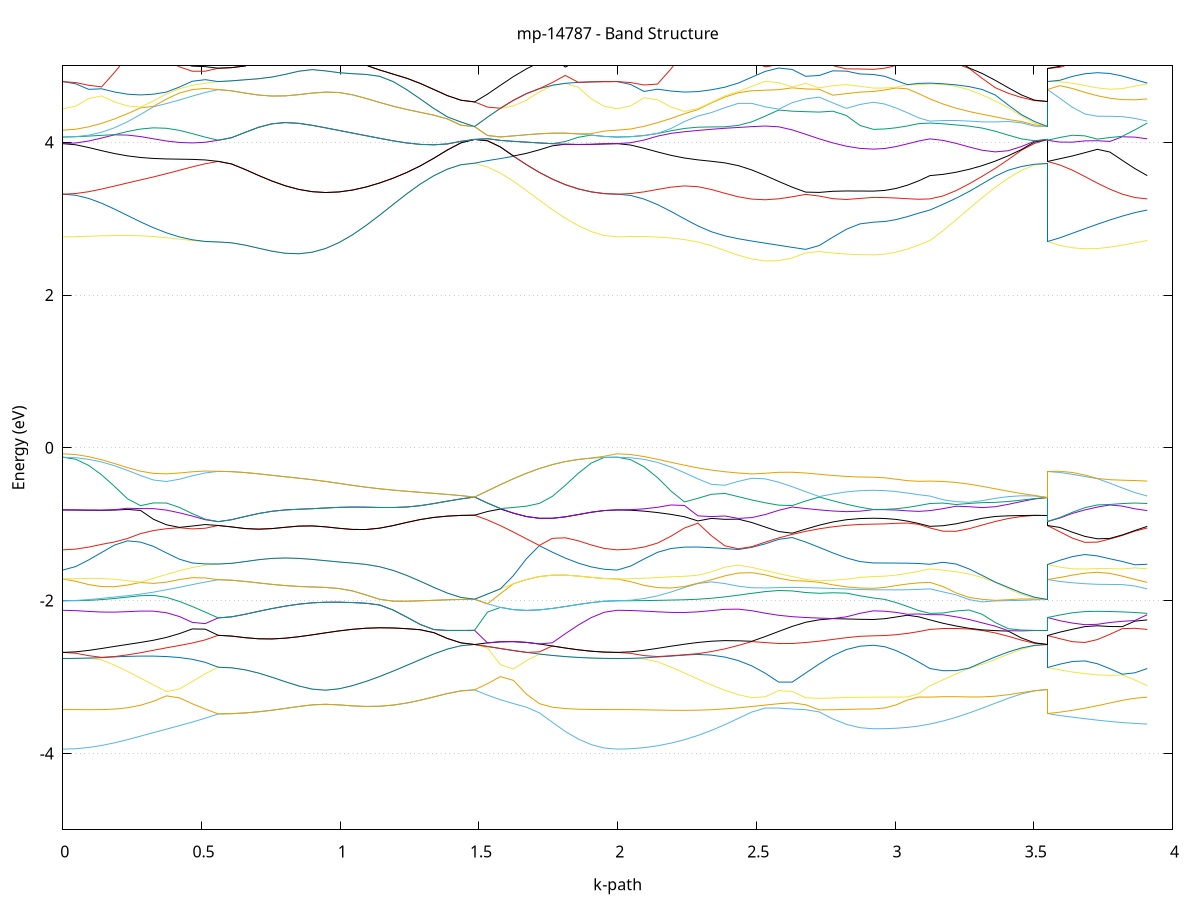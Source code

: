 set title 'mp-14787 - Band Structure'
set xlabel 'k-path'
set ylabel 'Energy (eV)'
set grid y
set yrange [-5:5]
set terminal png size 800,600
set output 'mp-14787_bands_gnuplot.png'
plot '-' using 1:2 with lines notitle, '-' using 1:2 with lines notitle, '-' using 1:2 with lines notitle, '-' using 1:2 with lines notitle, '-' using 1:2 with lines notitle, '-' using 1:2 with lines notitle, '-' using 1:2 with lines notitle, '-' using 1:2 with lines notitle, '-' using 1:2 with lines notitle, '-' using 1:2 with lines notitle, '-' using 1:2 with lines notitle, '-' using 1:2 with lines notitle, '-' using 1:2 with lines notitle, '-' using 1:2 with lines notitle, '-' using 1:2 with lines notitle, '-' using 1:2 with lines notitle, '-' using 1:2 with lines notitle, '-' using 1:2 with lines notitle, '-' using 1:2 with lines notitle, '-' using 1:2 with lines notitle, '-' using 1:2 with lines notitle, '-' using 1:2 with lines notitle, '-' using 1:2 with lines notitle, '-' using 1:2 with lines notitle, '-' using 1:2 with lines notitle, '-' using 1:2 with lines notitle, '-' using 1:2 with lines notitle, '-' using 1:2 with lines notitle, '-' using 1:2 with lines notitle, '-' using 1:2 with lines notitle, '-' using 1:2 with lines notitle, '-' using 1:2 with lines notitle, '-' using 1:2 with lines notitle, '-' using 1:2 with lines notitle, '-' using 1:2 with lines notitle, '-' using 1:2 with lines notitle, '-' using 1:2 with lines notitle, '-' using 1:2 with lines notitle, '-' using 1:2 with lines notitle, '-' using 1:2 with lines notitle, '-' using 1:2 with lines notitle, '-' using 1:2 with lines notitle, '-' using 1:2 with lines notitle, '-' using 1:2 with lines notitle, '-' using 1:2 with lines notitle, '-' using 1:2 with lines notitle, '-' using 1:2 with lines notitle, '-' using 1:2 with lines notitle, '-' using 1:2 with lines notitle, '-' using 1:2 with lines notitle, '-' using 1:2 with lines notitle, '-' using 1:2 with lines notitle, '-' using 1:2 with lines notitle, '-' using 1:2 with lines notitle, '-' using 1:2 with lines notitle, '-' using 1:2 with lines notitle, '-' using 1:2 with lines notitle, '-' using 1:2 with lines notitle, '-' using 1:2 with lines notitle, '-' using 1:2 with lines notitle, '-' using 1:2 with lines notitle, '-' using 1:2 with lines notitle, '-' using 1:2 with lines notitle, '-' using 1:2 with lines notitle, '-' using 1:2 with lines notitle, '-' using 1:2 with lines notitle, '-' using 1:2 with lines notitle, '-' using 1:2 with lines notitle
0.000000 -24.489206
0.046689 -24.489106
0.093378 -24.488806
0.140067 -24.488206
0.186756 -24.487406
0.233445 -24.486206
0.280134 -24.484506
0.326823 -24.482506
0.373512 -24.480006
0.420201 -24.477206
0.466890 -24.474206
0.513579 -24.471006
0.560268 -24.467806
0.560268 -24.467806
0.608609 -24.467906
0.656950 -24.468206
0.705292 -24.468606
0.753633 -24.469006
0.801975 -24.469406
0.850316 -24.469606
0.898657 -24.469606
0.946999 -24.469406
0.995340 -24.468906
0.995340 -24.468906
1.044225 -24.468206
1.093110 -24.467306
1.141994 -24.466106
1.190879 -24.464906
1.239764 -24.463506
1.288649 -24.462206
1.337533 -24.461106
1.386418 -24.460206
1.435303 -24.459706
1.484187 -24.459506
1.484187 -24.459506
1.530916 -24.463106
1.577646 -24.466906
1.624375 -24.470806
1.671104 -24.474506
1.717833 -24.478106
1.764562 -24.481306
1.811291 -24.484006
1.858020 -24.486206
1.904749 -24.487906
1.951478 -24.488906
1.998207 -24.489206
1.998207 -24.489206
2.046743 -24.489106
2.095278 -24.488906
2.143814 -24.488406
2.192349 -24.487606
2.240885 -24.486606
2.289420 -24.485106
2.337955 -24.483306
2.386491 -24.481106
2.435026 -24.478606
2.483562 -24.475906
2.532097 -24.473106
2.580633 -24.470906
2.629168 -24.471706
2.677703 -24.473606
2.677703 -24.473606
2.726588 -24.475306
2.775473 -24.476606
2.824358 -24.477606
2.873242 -24.478106
2.922127 -24.478306
2.922127 -24.478306
2.962857 -24.478006
3.003587 -24.477106
3.044317 -24.475806
3.085047 -24.473906
3.125776 -24.471706
3.125776 -24.471706
3.172816 -24.469506
3.219855 -24.467406
3.266894 -24.465506
3.313934 -24.463706
3.360973 -24.462206
3.408012 -24.461006
3.455052 -24.460206
3.502091 -24.459706
3.549130 -24.459506
3.549130 -24.467806
3.594121 -24.468006
3.639111 -24.468206
3.684102 -24.468406
3.729092 -24.468806
3.774083 -24.469306
3.819073 -24.469906
3.864064 -24.470706
3.909054 -24.471706
e
0.000000 -24.450706
0.046689 -24.450606
0.093378 -24.450406
0.140067 -24.450006
0.186756 -24.449706
0.233445 -24.450806
0.280134 -24.452406
0.326823 -24.454306
0.373512 -24.456506
0.420201 -24.458906
0.466890 -24.461706
0.513579 -24.464606
0.560268 -24.467806
0.560268 -24.467806
0.608609 -24.467906
0.656950 -24.468206
0.705292 -24.468606
0.753633 -24.469006
0.801975 -24.469406
0.850316 -24.469606
0.898657 -24.469606
0.946999 -24.469406
0.995340 -24.468906
0.995340 -24.468906
1.044225 -24.468206
1.093110 -24.467306
1.141994 -24.466106
1.190879 -24.464906
1.239764 -24.463506
1.288649 -24.462206
1.337533 -24.461106
1.386418 -24.460206
1.435303 -24.459706
1.484187 -24.459506
1.484187 -24.459506
1.530916 -24.456206
1.577646 -24.453506
1.624375 -24.451206
1.671104 -24.449506
1.717833 -24.448406
1.764562 -24.448706
1.811291 -24.449406
1.858020 -24.450006
1.904749 -24.450406
1.951478 -24.450606
1.998207 -24.450706
1.998207 -24.450706
2.046743 -24.450806
2.095278 -24.451006
2.143814 -24.451406
2.192349 -24.452106
2.240885 -24.452906
2.289420 -24.453806
2.337955 -24.455706
2.386491 -24.458206
2.435026 -24.460806
2.483562 -24.463506
2.532097 -24.466106
2.580633 -24.468106
2.629168 -24.467506
2.677703 -24.466406
2.677703 -24.466406
2.726588 -24.467006
2.775473 -24.468906
2.824358 -24.470906
2.873242 -24.472306
2.922127 -24.472806
2.922127 -24.472806
2.962857 -24.472606
3.003587 -24.472106
3.044317 -24.471306
3.085047 -24.470306
3.125776 -24.469206
3.125776 -24.469206
3.172816 -24.468206
3.219855 -24.466806
3.266894 -24.465306
3.313934 -24.463606
3.360973 -24.462206
3.408012 -24.461006
3.455052 -24.460206
3.502091 -24.459706
3.549130 -24.459506
3.549130 -24.467806
3.594121 -24.467606
3.639111 -24.467406
3.684102 -24.467206
3.729092 -24.467206
3.774083 -24.467306
3.819073 -24.467806
3.864064 -24.468506
3.909054 -24.469206
e
0.000000 -24.450706
0.046689 -24.450506
0.093378 -24.449906
0.140067 -24.449006
0.186756 -24.449406
0.233445 -24.449206
0.280134 -24.448806
0.326823 -24.448306
0.373512 -24.447706
0.420201 -24.447006
0.466890 -24.446106
0.513579 -24.445106
0.560268 -24.443906
0.560268 -24.443906
0.608609 -24.444306
0.656950 -24.445406
0.705292 -24.446706
0.753633 -24.447906
0.801975 -24.449006
0.850316 -24.450006
0.898657 -24.450806
0.946999 -24.451506
0.995340 -24.452006
0.995340 -24.452006
1.044225 -24.452306
1.093110 -24.452506
1.141994 -24.452406
1.190879 -24.452006
1.239764 -24.451306
1.288649 -24.450206
1.337533 -24.448606
1.386418 -24.446506
1.435303 -24.443806
1.484187 -24.440706
1.484187 -24.440706
1.530916 -24.442406
1.577646 -24.444106
1.624375 -24.445506
1.671104 -24.446806
1.717833 -24.447806
1.764562 -24.448706
1.811291 -24.449406
1.858020 -24.450006
1.904749 -24.450406
1.951478 -24.450606
1.998207 -24.450706
1.998207 -24.450706
2.046743 -24.450306
2.095278 -24.449206
2.143814 -24.448806
2.192349 -24.450006
2.240885 -24.451506
2.289420 -24.453506
2.337955 -24.454606
2.386491 -24.455106
2.435026 -24.455306
2.483562 -24.455106
2.532097 -24.454206
2.580633 -24.452706
2.629168 -24.450706
2.677703 -24.453606
2.677703 -24.453606
2.726588 -24.454706
2.775473 -24.454206
2.824358 -24.453306
2.873242 -24.452606
2.922127 -24.452306
2.922127 -24.452306
2.962857 -24.452506
3.003587 -24.452906
3.044317 -24.453606
3.085047 -24.454506
3.125776 -24.455306
3.125776 -24.455306
3.172816 -24.455306
3.219855 -24.455106
3.266894 -24.454506
3.313934 -24.453506
3.360973 -24.451906
3.408012 -24.449706
3.455052 -24.447006
3.502091 -24.443906
3.549130 -24.440706
3.549130 -24.443906
3.594121 -24.447006
3.639111 -24.449906
3.684102 -24.452506
3.729092 -24.454506
3.774083 -24.455806
3.819073 -24.456306
3.864064 -24.456106
3.909054 -24.455306
e
0.000000 -24.447206
0.046689 -24.447406
0.093378 -24.447806
0.140067 -24.448506
0.186756 -24.447806
0.233445 -24.446306
0.280134 -24.444606
0.326823 -24.442706
0.373512 -24.441006
0.420201 -24.440506
0.466890 -24.441306
0.513579 -24.442606
0.560268 -24.443906
0.560268 -24.443906
0.608609 -24.444306
0.656950 -24.445406
0.705292 -24.446706
0.753633 -24.447906
0.801975 -24.449006
0.850316 -24.450006
0.898657 -24.450806
0.946999 -24.451506
0.995340 -24.452006
0.995340 -24.452006
1.044225 -24.452306
1.093110 -24.452506
1.141994 -24.452406
1.190879 -24.452006
1.239764 -24.451306
1.288649 -24.450206
1.337533 -24.448606
1.386418 -24.446506
1.435303 -24.443806
1.484187 -24.440706
1.484187 -24.440706
1.530916 -24.442406
1.577646 -24.444106
1.624375 -24.445506
1.671104 -24.446806
1.717833 -24.447806
1.764562 -24.447706
1.811291 -24.447306
1.858020 -24.447206
1.904749 -24.447206
1.951478 -24.447206
1.998207 -24.447206
1.998207 -24.447206
2.046743 -24.447406
2.095278 -24.447906
2.143814 -24.447406
2.192349 -24.445006
2.240885 -24.442206
2.289420 -24.439206
2.337955 -24.436606
2.386491 -24.435406
2.435026 -24.436406
2.483562 -24.439106
2.532097 -24.442706
2.580633 -24.446806
2.629168 -24.450606
2.677703 -24.447706
2.677703 -24.447706
2.726588 -24.444306
2.775473 -24.440306
2.824358 -24.436006
2.873242 -24.431806
2.922127 -24.429606
2.922127 -24.429606
2.962857 -24.430006
3.003587 -24.431006
3.044317 -24.432706
3.085047 -24.434706
3.125776 -24.437006
3.125776 -24.437006
3.172816 -24.440306
3.219855 -24.443106
3.266894 -24.445206
3.313934 -24.446606
3.360973 -24.447106
3.408012 -24.446806
3.455052 -24.445606
3.502091 -24.443506
3.549130 -24.440706
3.549130 -24.443906
3.594121 -24.440706
3.639111 -24.437506
3.684102 -24.434306
3.729092 -24.433306
3.774083 -24.434706
3.819073 -24.435806
3.864064 -24.436606
3.909054 -24.437006
e
0.000000 -24.424106
0.046689 -24.424406
0.093378 -24.425106
0.140067 -24.426306
0.186756 -24.427806
0.233445 -24.429606
0.280134 -24.431406
0.326823 -24.433106
0.373512 -24.434306
0.420201 -24.433906
0.466890 -24.431606
0.513579 -24.428206
0.560268 -24.424406
0.560268 -24.424406
0.608609 -24.423506
0.656950 -24.421106
0.705292 -24.417606
0.753633 -24.413606
0.801975 -24.409306
0.850316 -24.405206
0.898657 -24.402106
0.946999 -24.401806
0.995340 -24.403906
0.995340 -24.403906
1.044225 -24.406906
1.093110 -24.410206
1.141994 -24.413706
1.190879 -24.417506
1.239764 -24.421406
1.288649 -24.425406
1.337533 -24.429406
1.386418 -24.433406
1.435303 -24.437206
1.484187 -24.440706
1.484187 -24.440706
1.530916 -24.438806
1.577646 -24.436806
1.624375 -24.434806
1.671104 -24.432806
1.717833 -24.430806
1.764562 -24.429006
1.811291 -24.427406
1.858020 -24.426006
1.904749 -24.425006
1.951478 -24.424306
1.998207 -24.424106
1.998207 -24.424106
2.046743 -24.424206
2.095278 -24.424506
2.143814 -24.425006
2.192349 -24.425606
2.240885 -24.426206
2.289420 -24.426806
2.337955 -24.427006
2.386491 -24.425906
2.435026 -24.423006
2.483562 -24.418906
2.532097 -24.414506
2.580633 -24.409706
2.629168 -24.404806
2.677703 -24.401406
2.677703 -24.401406
2.726588 -24.401606
2.775473 -24.406006
2.824358 -24.411206
2.873242 -24.416006
2.922127 -24.418406
2.922127 -24.418406
2.962857 -24.418506
3.003587 -24.419006
3.044317 -24.419906
3.085047 -24.421006
3.125776 -24.422406
3.125776 -24.422406
3.172816 -24.423106
3.219855 -24.424006
3.266894 -24.425306
3.313934 -24.427006
3.360973 -24.429106
3.408012 -24.431606
3.455052 -24.434406
3.502091 -24.437506
3.549130 -24.440706
3.549130 -24.424406
3.594121 -24.427106
3.639111 -24.429506
3.684102 -24.431606
3.729092 -24.431406
3.774083 -24.428606
3.819073 -24.426206
3.864064 -24.424106
3.909054 -24.422406
e
0.000000 -24.424106
0.046689 -24.423806
0.093378 -24.423006
0.140067 -24.421606
0.186756 -24.419706
0.233445 -24.417306
0.280134 -24.414906
0.326823 -24.413006
0.373512 -24.412306
0.420201 -24.413506
0.466890 -24.416406
0.513579 -24.420306
0.560268 -24.424406
0.560268 -24.424406
0.608609 -24.423506
0.656950 -24.421106
0.705292 -24.417606
0.753633 -24.413606
0.801975 -24.409306
0.850316 -24.405206
0.898657 -24.402106
0.946999 -24.401806
0.995340 -24.403906
0.995340 -24.403906
1.044225 -24.406906
1.093110 -24.410206
1.141994 -24.413706
1.190879 -24.417506
1.239764 -24.421406
1.288649 -24.425406
1.337533 -24.429406
1.386418 -24.433406
1.435303 -24.437206
1.484187 -24.440706
1.484187 -24.440706
1.530916 -24.438806
1.577646 -24.436806
1.624375 -24.434806
1.671104 -24.432806
1.717833 -24.430806
1.764562 -24.429006
1.811291 -24.427406
1.858020 -24.426006
1.904749 -24.425006
1.951478 -24.424306
1.998207 -24.424106
1.998207 -24.424106
2.046743 -24.423906
2.095278 -24.423306
2.143814 -24.422306
2.192349 -24.420706
2.240885 -24.418606
2.289420 -24.415906
2.337955 -24.412806
2.386491 -24.409406
2.435026 -24.405806
2.483562 -24.402106
2.532097 -24.398706
2.580633 -24.399806
2.629168 -24.400806
2.677703 -24.399806
2.677703 -24.399806
2.726588 -24.400906
2.775473 -24.401706
2.824358 -24.401706
2.873242 -24.401706
2.922127 -24.401706
2.922127 -24.401706
2.962857 -24.401806
3.003587 -24.402206
3.044317 -24.402806
3.085047 -24.403506
3.125776 -24.404306
3.125776 -24.404306
3.172816 -24.406406
3.219855 -24.409706
3.266894 -24.414006
3.313934 -24.418606
3.360973 -24.423506
3.408012 -24.428406
3.455052 -24.433006
3.502091 -24.437106
3.549130 -24.440706
3.549130 -24.424406
3.594121 -24.421406
3.639111 -24.418306
3.684102 -24.415106
3.729092 -24.411906
3.774083 -24.409006
3.819073 -24.406606
3.864064 -24.404906
3.909054 -24.404306
e
0.000000 -24.368706
0.046689 -24.368706
0.093378 -24.368806
0.140067 -24.368806
0.186756 -24.369806
0.233445 -24.373706
0.280134 -24.377706
0.326823 -24.381406
0.373512 -24.383706
0.420201 -24.384206
0.466890 -24.382906
0.513579 -24.380606
0.560268 -24.378006
0.560268 -24.378006
0.608609 -24.378606
0.656950 -24.380106
0.705292 -24.382406
0.753633 -24.385106
0.801975 -24.388006
0.850316 -24.390606
0.898657 -24.392406
0.946999 -24.391506
0.995340 -24.388506
0.995340 -24.388506
1.044225 -24.385006
1.093110 -24.381506
1.141994 -24.378306
1.190879 -24.375306
1.239764 -24.372606
1.288649 -24.370106
1.337533 -24.367806
1.386418 -24.365706
1.435303 -24.363706
1.484187 -24.362006
1.484187 -24.362006
1.530916 -24.362606
1.577646 -24.363206
1.624375 -24.364006
1.671104 -24.364806
1.717833 -24.365606
1.764562 -24.366406
1.811291 -24.367206
1.858020 -24.367806
1.904749 -24.368306
1.951478 -24.368606
1.998207 -24.368706
1.998207 -24.368706
2.046743 -24.368906
2.095278 -24.369206
2.143814 -24.369806
2.192349 -24.370606
2.240885 -24.374506
2.289420 -24.379206
2.337955 -24.384006
2.386491 -24.388606
2.435026 -24.392606
2.483562 -24.395906
2.532097 -24.398206
2.580633 -24.395506
2.629168 -24.392706
2.677703 -24.396006
2.677703 -24.396006
2.726588 -24.394906
2.775473 -24.390206
2.824358 -24.386106
2.873242 -24.385606
2.922127 -24.385406
2.922127 -24.385406
2.962857 -24.385306
3.003587 -24.385206
3.044317 -24.385006
3.085047 -24.384806
3.125776 -24.384606
3.125776 -24.384606
3.172816 -24.383006
3.219855 -24.380506
3.266894 -24.377606
3.313934 -24.374606
3.360973 -24.371606
3.408012 -24.368706
3.455052 -24.366106
3.502091 -24.363806
3.549130 -24.362006
3.549130 -24.378006
3.594121 -24.379306
3.639111 -24.380606
3.684102 -24.381906
3.729092 -24.383206
3.774083 -24.384206
3.819073 -24.384906
3.864064 -24.385106
3.909054 -24.384606
e
0.000000 -24.368706
0.046689 -24.368606
0.093378 -24.368106
0.140067 -24.367406
0.186756 -24.369006
0.233445 -24.369206
0.280134 -24.369506
0.326823 -24.370106
0.373512 -24.370906
0.420201 -24.372006
0.466890 -24.373606
0.513579 -24.375606
0.560268 -24.378006
0.560268 -24.378006
0.608609 -24.378606
0.656950 -24.380106
0.705292 -24.382406
0.753633 -24.385106
0.801975 -24.388006
0.850316 -24.390606
0.898657 -24.392406
0.946999 -24.391506
0.995340 -24.388506
0.995340 -24.388506
1.044225 -24.385006
1.093110 -24.381506
1.141994 -24.378306
1.190879 -24.375306
1.239764 -24.372606
1.288649 -24.370106
1.337533 -24.367806
1.386418 -24.365706
1.435303 -24.363706
1.484187 -24.362006
1.484187 -24.362006
1.530916 -24.362606
1.577646 -24.363206
1.624375 -24.364006
1.671104 -24.364806
1.717833 -24.365606
1.764562 -24.366406
1.811291 -24.367206
1.858020 -24.367806
1.904749 -24.368306
1.951478 -24.368606
1.998207 -24.368706
1.998207 -24.368706
2.046743 -24.368506
2.095278 -24.367706
2.143814 -24.366806
2.192349 -24.370306
2.240885 -24.371706
2.289420 -24.373006
2.337955 -24.374506
2.386491 -24.376306
2.435026 -24.378506
2.483562 -24.381006
2.532097 -24.384006
2.580633 -24.387506
2.629168 -24.391506
2.677703 -24.390306
2.677703 -24.390306
2.726588 -24.388506
2.775473 -24.387106
2.824358 -24.385806
2.873242 -24.382206
2.922127 -24.380706
2.922127 -24.380706
2.962857 -24.380306
3.003587 -24.379206
3.044317 -24.377606
3.085047 -24.375506
3.125776 -24.373206
3.125776 -24.373206
3.172816 -24.370106
3.219855 -24.367706
3.266894 -24.367706
3.313934 -24.367406
3.360973 -24.366806
3.408012 -24.365906
3.455052 -24.364806
3.502091 -24.363506
3.549130 -24.362006
3.549130 -24.378006
3.594121 -24.376806
3.639111 -24.375806
3.684102 -24.374906
3.729092 -24.374206
3.774083 -24.373606
3.819073 -24.373306
3.864064 -24.373206
3.909054 -24.373206
e
0.000000 -24.361906
0.046689 -24.362406
0.093378 -24.364006
0.140067 -24.366506
0.186756 -24.366506
0.233445 -24.365406
0.280134 -24.364306
0.326823 -24.363106
0.373512 -24.362006
0.420201 -24.360906
0.466890 -24.360006
0.513579 -24.359306
0.560268 -24.358806
0.560268 -24.358806
0.608609 -24.358506
0.656950 -24.357906
0.705292 -24.357106
0.753633 -24.356506
0.801975 -24.355906
0.850316 -24.355706
0.898657 -24.355606
0.946999 -24.355706
0.995340 -24.356006
0.995340 -24.356006
1.044225 -24.356306
1.093110 -24.356606
1.141994 -24.356906
1.190879 -24.357206
1.239764 -24.357506
1.288649 -24.357906
1.337533 -24.358506
1.386418 -24.359406
1.435303 -24.360606
1.484187 -24.362006
1.484187 -24.362006
1.530916 -24.361606
1.577646 -24.361306
1.624375 -24.361106
1.671104 -24.361106
1.717833 -24.361206
1.764562 -24.361306
1.811291 -24.361406
1.858020 -24.361606
1.904749 -24.361806
1.951478 -24.361906
1.998207 -24.361906
1.998207 -24.361906
2.046743 -24.362506
2.095278 -24.364106
2.143814 -24.366406
2.192349 -24.364806
2.240885 -24.363006
2.289420 -24.361106
2.337955 -24.360206
2.386491 -24.359706
2.435026 -24.359106
2.483562 -24.358406
2.532097 -24.357506
2.580633 -24.356606
2.629168 -24.355606
2.677703 -24.356906
2.677703 -24.356906
2.726588 -24.358806
2.775473 -24.361106
2.824358 -24.363806
2.873242 -24.366306
2.922127 -24.367406
2.922127 -24.367406
2.962857 -24.367406
3.003587 -24.367406
3.044317 -24.367306
3.085047 -24.367306
3.125776 -24.367206
3.125776 -24.367206
3.172816 -24.367606
3.219855 -24.367206
3.266894 -24.364606
3.313934 -24.362606
3.360973 -24.361106
3.408012 -24.360306
3.455052 -24.360206
3.502091 -24.360806
3.549130 -24.362006
3.549130 -24.358806
3.594121 -24.360106
3.639111 -24.361506
3.684102 -24.362806
3.729092 -24.364006
3.774083 -24.365106
3.819073 -24.366006
3.864064 -24.366706
3.909054 -24.367206
e
0.000000 -24.361906
0.046689 -24.361806
0.093378 -24.361606
0.140067 -24.361106
0.186756 -24.360606
0.233445 -24.360106
0.280134 -24.359506
0.326823 -24.359006
0.373512 -24.358606
0.420201 -24.358406
0.466890 -24.358306
0.513579 -24.358406
0.560268 -24.358806
0.560268 -24.358806
0.608609 -24.358506
0.656950 -24.357906
0.705292 -24.357106
0.753633 -24.356506
0.801975 -24.355906
0.850316 -24.355706
0.898657 -24.355606
0.946999 -24.355706
0.995340 -24.356006
0.995340 -24.356006
1.044225 -24.356306
1.093110 -24.356606
1.141994 -24.356906
1.190879 -24.357106
1.239764 -24.357506
1.288649 -24.357906
1.337533 -24.358506
1.386418 -24.359406
1.435303 -24.360606
1.484187 -24.362006
1.484187 -24.362006
1.530916 -24.361606
1.577646 -24.361306
1.624375 -24.361106
1.671104 -24.361106
1.717833 -24.361206
1.764562 -24.361306
1.811291 -24.361406
1.858020 -24.361606
1.904749 -24.361806
1.951478 -24.361906
1.998207 -24.361906
1.998207 -24.361906
2.046743 -24.361906
2.095278 -24.361806
2.143814 -24.361606
2.192349 -24.361406
2.240885 -24.361106
2.289420 -24.360706
2.337955 -24.359306
2.386491 -24.357606
2.435026 -24.356306
2.483562 -24.355306
2.532097 -24.354906
2.580633 -24.354906
2.629168 -24.355606
2.677703 -24.354606
2.677703 -24.354606
2.726588 -24.353706
2.775473 -24.352906
2.824358 -24.352306
2.873242 -24.352006
2.922127 -24.351906
2.922127 -24.351906
2.962857 -24.351906
3.003587 -24.352006
3.044317 -24.352006
3.085047 -24.352006
3.125776 -24.352106
3.125776 -24.352106
3.172816 -24.352406
3.219855 -24.353006
3.266894 -24.353706
3.313934 -24.354706
3.360973 -24.355906
3.408012 -24.357306
3.455052 -24.358906
3.502091 -24.360406
3.549130 -24.362006
3.549130 -24.358806
3.594121 -24.357406
3.639111 -24.356106
3.684102 -24.355006
3.729092 -24.354006
3.774083 -24.353206
3.819073 -24.352606
3.864064 -24.352306
3.909054 -24.352106
e
0.000000 -24.342406
0.046689 -24.342406
0.093378 -24.342506
0.140067 -24.342606
0.186756 -24.342706
0.233445 -24.342806
0.280134 -24.342906
0.326823 -24.342806
0.373512 -24.342806
0.420201 -24.342606
0.466890 -24.342206
0.513579 -24.341806
0.560268 -24.341106
0.560268 -24.341106
0.608609 -24.341206
0.656950 -24.341306
0.705292 -24.341606
0.753633 -24.342006
0.801975 -24.342406
0.850316 -24.342906
0.898657 -24.343506
0.946999 -24.344106
0.995340 -24.344806
0.995340 -24.344806
1.044225 -24.345406
1.093110 -24.346006
1.141994 -24.346606
1.190879 -24.347106
1.239764 -24.347606
1.288649 -24.348006
1.337533 -24.348406
1.386418 -24.348606
1.435303 -24.348806
1.484187 -24.348806
1.484187 -24.348806
1.530916 -24.349506
1.577646 -24.349706
1.624375 -24.349506
1.671104 -24.348906
1.717833 -24.347906
1.764562 -24.346606
1.811291 -24.345406
1.858020 -24.344206
1.904749 -24.343206
1.951478 -24.342606
1.998207 -24.342406
1.998207 -24.342406
2.046743 -24.342406
2.095278 -24.342406
2.143814 -24.342506
2.192349 -24.342606
2.240885 -24.342706
2.289420 -24.342806
2.337955 -24.342906
2.386491 -24.343006
2.435026 -24.343006
2.483562 -24.343106
2.532097 -24.343206
2.580633 -24.343306
2.629168 -24.343306
2.677703 -24.344306
2.677703 -24.344306
2.726588 -24.345006
2.775473 -24.345406
2.824358 -24.345606
2.873242 -24.345506
2.922127 -24.345506
2.922127 -24.345506
2.962857 -24.345506
3.003587 -24.345606
3.044317 -24.345706
3.085047 -24.345706
3.125776 -24.345806
3.125776 -24.345806
3.172816 -24.346206
3.219855 -24.346706
3.266894 -24.347306
3.313934 -24.347806
3.360973 -24.348206
3.408012 -24.348506
3.455052 -24.348706
3.502091 -24.348806
3.549130 -24.348806
3.549130 -24.341106
3.594121 -24.341506
3.639111 -24.342006
3.684102 -24.342706
3.729092 -24.343406
3.774083 -24.344206
3.819073 -24.344806
3.864064 -24.345406
3.909054 -24.345806
e
0.000000 -24.336606
0.046689 -24.336506
0.093378 -24.336406
0.140067 -24.336306
0.186756 -24.336306
0.233445 -24.336306
0.280134 -24.336606
0.326823 -24.337106
0.373512 -24.337706
0.420201 -24.338606
0.466890 -24.339506
0.513579 -24.340306
0.560268 -24.341106
0.560268 -24.341106
0.608609 -24.341206
0.656950 -24.341306
0.705292 -24.341606
0.753633 -24.342006
0.801975 -24.342406
0.850316 -24.342906
0.898657 -24.343506
0.946999 -24.344106
0.995340 -24.344806
0.995340 -24.344806
1.044225 -24.345406
1.093110 -24.346006
1.141994 -24.346606
1.190879 -24.347106
1.239764 -24.347606
1.288649 -24.348006
1.337533 -24.348406
1.386418 -24.348606
1.435303 -24.348806
1.484187 -24.348806
1.484187 -24.348806
1.530916 -24.347806
1.577646 -24.346406
1.624375 -24.344906
1.671104 -24.343306
1.717833 -24.341806
1.764562 -24.340306
1.811291 -24.339006
1.858020 -24.338006
1.904749 -24.337206
1.951478 -24.336706
1.998207 -24.336606
1.998207 -24.336606
2.046743 -24.336506
2.095278 -24.336306
2.143814 -24.336106
2.192349 -24.336006
2.240885 -24.336006
2.289420 -24.336206
2.337955 -24.336606
2.386491 -24.337406
2.435026 -24.338406
2.483562 -24.339506
2.532097 -24.340806
2.580633 -24.342106
2.629168 -24.343306
2.677703 -24.343406
2.677703 -24.343406
2.726588 -24.343506
2.775473 -24.343606
2.824358 -24.343806
2.873242 -24.343906
2.922127 -24.344006
2.922127 -24.344006
2.962857 -24.344006
3.003587 -24.344206
3.044317 -24.344406
3.085047 -24.344706
3.125776 -24.345006
3.125776 -24.345006
3.172816 -24.345906
3.219855 -24.346706
3.266894 -24.347106
3.313934 -24.347606
3.360973 -24.348006
3.408012 -24.348406
3.455052 -24.348606
3.502091 -24.348806
3.549130 -24.348806
3.549130 -24.341106
3.594121 -24.341006
3.639111 -24.341206
3.684102 -24.341506
3.729092 -24.342106
3.774083 -24.342906
3.819073 -24.343706
3.864064 -24.344406
3.909054 -24.345006
e
0.000000 -11.988106
0.046689 -11.982906
0.093378 -11.967406
0.140067 -11.941906
0.186756 -11.906806
0.233445 -11.862506
0.280134 -11.810006
0.326823 -11.750106
0.373512 -11.683706
0.420201 -11.612106
0.466890 -11.536506
0.513579 -11.458406
0.560268 -11.379206
0.560268 -11.379206
0.608609 -11.377306
0.656950 -11.371806
0.705292 -11.363206
0.753633 -11.352106
0.801975 -11.339806
0.850316 -11.327906
0.898657 -11.318406
0.946999 -11.313606
0.995340 -11.315206
0.995340 -11.315206
1.044225 -11.323506
1.093110 -11.337506
1.141994 -11.354906
1.190879 -11.373706
1.239764 -11.392206
1.288649 -11.409006
1.337533 -11.423106
1.386418 -11.433606
1.435303 -11.440106
1.484187 -11.442306
1.484187 -11.442306
1.530916 -11.525706
1.577646 -11.605306
1.624375 -11.679806
1.671104 -11.748206
1.717833 -11.809406
1.764562 -11.862506
1.811291 -11.907006
1.858020 -11.942206
1.904749 -11.967606
1.951478 -11.983006
1.998207 -11.988106
1.998207 -11.988106
2.046743 -11.982506
2.095278 -11.965806
2.143814 -11.938306
2.192349 -11.900506
2.240885 -11.853206
2.289420 -11.797506
2.337955 -11.734606
2.386491 -11.665906
2.435026 -11.593306
2.483562 -11.518806
2.532097 -11.444906
2.580633 -11.374806
2.629168 -11.338006
2.677703 -11.375806
2.677703 -11.375806
2.726588 -11.410906
2.775473 -11.439306
2.824358 -11.460006
2.873242 -11.472606
2.922127 -11.476806
2.922127 -11.476806
2.962857 -11.473406
3.003587 -11.463406
3.044317 -11.446906
3.085047 -11.424106
3.125776 -11.395406
3.125776 -11.395406
3.172816 -11.384706
3.219855 -11.384706
3.266894 -11.391906
3.313934 -11.402806
3.360973 -11.414706
3.408012 -11.425806
3.455052 -11.434606
3.502091 -11.440306
3.549130 -11.442306
3.549130 -11.379206
3.594121 -11.379706
3.639111 -11.376806
3.684102 -11.370006
3.729092 -11.361606
3.774083 -11.360306
3.819073 -11.364306
3.864064 -11.375606
3.909054 -11.395406
e
0.000000 -10.965606
0.046689 -10.965906
0.093378 -10.966806
0.140067 -10.968306
0.186756 -10.970606
0.233445 -10.975406
0.280134 -10.989506
0.326823 -11.027306
0.373512 -11.084306
0.420201 -11.151106
0.466890 -11.223906
0.513579 -11.300506
0.560268 -11.379206
0.560268 -11.379206
0.608609 -11.377306
0.656950 -11.371806
0.705292 -11.363206
0.753633 -11.352106
0.801975 -11.339806
0.850316 -11.327906
0.898657 -11.318406
0.946999 -11.313606
0.995340 -11.315206
0.995340 -11.315206
1.044225 -11.323506
1.093110 -11.337506
1.141994 -11.354906
1.190879 -11.373706
1.239764 -11.392206
1.288649 -11.409006
1.337533 -11.423106
1.386418 -11.433606
1.435303 -11.440106
1.484187 -11.442306
1.484187 -11.442306
1.530916 -11.356706
1.577646 -11.270406
1.624375 -11.185106
1.671104 -11.102906
1.717833 -11.025806
1.764562 -10.955706
1.811291 -10.951806
1.858020 -10.957706
1.904749 -10.962106
1.951478 -10.964706
1.998207 -10.965606
1.998207 -10.965606
2.046743 -10.966506
2.095278 -10.969006
2.143814 -10.973106
2.192349 -10.978706
2.240885 -10.985506
2.289420 -10.993406
2.337955 -11.012606
2.386491 -11.067506
2.435026 -11.123806
2.483562 -11.179706
2.532097 -11.233806
2.580633 -11.284106
2.629168 -11.302606
2.677703 -11.250106
2.677703 -11.250106
2.726588 -11.204806
2.775473 -11.171506
2.824358 -11.149706
2.873242 -11.137706
2.922127 -11.134006
2.922127 -11.134006
2.962857 -11.141506
3.003587 -11.161706
3.044317 -11.191506
3.085047 -11.229306
3.125776 -11.274006
3.125776 -11.274006
3.172816 -11.307806
3.219855 -11.338406
3.266894 -11.365506
3.313934 -11.388806
3.360973 -11.408106
3.408012 -11.423106
3.455052 -11.433906
3.502091 -11.440206
3.549130 -11.442306
3.549130 -11.379206
3.594121 -11.376106
3.639111 -11.371206
3.684102 -11.365806
3.729092 -11.359206
3.774083 -11.344006
3.819073 -11.324506
3.864064 -11.301106
3.909054 -11.274006
e
0.000000 -10.965606
0.046689 -10.965106
0.093378 -10.963606
0.140067 -10.961106
0.186756 -10.957706
0.233445 -10.953206
0.280134 -10.947806
0.326823 -10.945306
0.373512 -10.948406
0.420201 -10.946006
0.466890 -10.940706
0.513579 -10.933206
0.560268 -10.924206
0.560268 -10.924206
0.608609 -10.929706
0.656950 -10.942206
0.705292 -10.958006
0.753633 -10.975306
0.801975 -10.992806
0.850316 -11.008806
0.898657 -11.021506
0.946999 -11.028806
0.995340 -11.028906
0.995340 -11.028906
1.044225 -11.021606
1.093110 -11.008206
1.141994 -10.990806
1.190879 -10.971306
1.239764 -10.951506
1.288649 -10.932606
1.337533 -10.915406
1.386418 -10.900506
1.435303 -10.888006
1.484187 -10.877906
1.484187 -10.877906
1.530916 -10.890506
1.577646 -10.902806
1.624375 -10.914506
1.671104 -10.925506
1.717833 -10.935506
1.764562 -10.944306
1.811291 -10.951806
1.858020 -10.957706
1.904749 -10.962106
1.951478 -10.964706
1.998207 -10.965606
1.998207 -10.965606
2.046743 -10.964706
2.095278 -10.962006
2.143814 -10.957606
2.192349 -10.951606
2.240885 -10.944406
2.289420 -10.960706
2.337955 -11.002006
2.386491 -11.011206
2.435026 -11.020606
2.483562 -11.030006
2.532097 -11.039106
2.580633 -11.047506
2.629168 -11.055106
2.677703 -11.061606
2.677703 -11.061606
2.726588 -11.066906
2.775473 -11.070806
2.824358 -11.073306
2.873242 -11.074706
2.922127 -11.075106
2.922127 -11.075106
2.962857 -11.071906
3.003587 -11.064606
3.044317 -11.055406
3.085047 -11.045006
3.125776 -11.033506
3.125776 -11.033506
3.172816 -11.019606
3.219855 -11.002806
3.266894 -10.983806
3.313934 -10.963306
3.360973 -10.942506
3.408012 -10.922406
3.455052 -10.904206
3.502091 -10.889006
3.549130 -10.877906
3.549130 -10.924206
3.594121 -10.942306
3.639111 -10.960406
3.684102 -10.977606
3.729092 -10.993306
3.774083 -11.007306
3.819073 -11.018806
3.864064 -11.027706
3.909054 -11.033506
e
0.000000 -10.789106
0.046689 -10.794106
0.093378 -10.807906
0.140067 -10.829806
0.186756 -10.859406
0.233445 -10.894806
0.280134 -10.928506
0.326823 -10.941506
0.373512 -10.934406
0.420201 -10.926706
0.466890 -10.919206
0.513579 -10.916906
0.560268 -10.924206
0.560268 -10.924206
0.608609 -10.929706
0.656950 -10.942206
0.705292 -10.958006
0.753633 -10.975306
0.801975 -10.992806
0.850316 -11.008806
0.898657 -11.021506
0.946999 -11.028706
0.995340 -11.028906
0.995340 -11.028906
1.044225 -11.021606
1.093110 -11.008206
1.141994 -10.990806
1.190879 -10.971306
1.239764 -10.951506
1.288649 -10.932606
1.337533 -10.915406
1.386418 -10.900506
1.435303 -10.888006
1.484187 -10.877906
1.484187 -10.877906
1.530916 -10.890506
1.577646 -10.902806
1.624375 -10.914506
1.671104 -10.925506
1.717833 -10.935506
1.764562 -10.944306
1.811291 -10.894906
1.858020 -10.845206
1.904749 -10.808306
1.951478 -10.790006
1.998207 -10.789106
1.998207 -10.789106
2.046743 -10.795206
2.095278 -10.811706
2.143814 -10.837306
2.192349 -10.871406
2.240885 -10.912806
2.289420 -10.935506
2.337955 -10.926506
2.386491 -10.917306
2.435026 -10.909106
2.483562 -10.903906
2.532097 -10.921306
2.580633 -10.940606
2.629168 -10.959106
2.677703 -10.976406
2.677703 -10.976406
2.726588 -10.991906
2.775473 -11.004906
2.824358 -11.014906
2.873242 -11.021206
2.922127 -11.023406
2.922127 -11.023406
2.962857 -11.022206
3.003587 -11.018706
3.044317 -11.013006
3.085047 -11.005206
3.125776 -10.995506
3.125776 -10.995506
3.172816 -10.979306
3.219855 -10.957006
3.266894 -10.932806
3.313934 -10.910106
3.360973 -10.900806
3.408012 -10.897606
3.455052 -10.892606
3.502091 -10.885906
3.549130 -10.877906
3.549130 -10.924206
3.594121 -10.910606
3.639111 -10.917906
3.684102 -10.932406
3.729092 -10.948706
3.774083 -10.965006
3.819073 -10.979406
3.864064 -10.990006
3.909054 -10.995506
e
0.000000 -10.789106
0.046689 -10.790606
0.093378 -10.795006
0.140067 -10.802106
0.186756 -10.811606
0.233445 -10.823206
0.280134 -10.836406
0.326823 -10.850606
0.373512 -10.865206
0.420201 -10.879506
0.466890 -10.892106
0.513579 -10.897706
0.560268 -10.891606
0.560268 -10.891606
0.608609 -10.888006
0.656950 -10.881206
0.705292 -10.874406
0.753633 -10.868606
0.801975 -10.863906
0.850316 -10.860206
0.898657 -10.857406
0.946999 -10.855406
0.995340 -10.854006
0.995340 -10.854006
1.044225 -10.853106
1.093110 -10.852706
1.141994 -10.852806
1.190879 -10.853506
1.239764 -10.854706
1.288649 -10.856706
1.337533 -10.859806
1.386418 -10.864106
1.435303 -10.870106
1.484187 -10.877906
1.484187 -10.877906
1.530916 -10.865406
1.577646 -10.853006
1.624375 -10.841206
1.671104 -10.830006
1.717833 -10.819906
1.764562 -10.810906
1.811291 -10.803306
1.858020 -10.797206
1.904749 -10.792706
1.951478 -10.790006
1.998207 -10.789106
1.998207 -10.789106
2.046743 -10.790306
2.095278 -10.794006
2.143814 -10.800206
2.192349 -10.808806
2.240885 -10.819706
2.289420 -10.832806
2.337955 -10.847906
2.386491 -10.864706
2.435026 -10.882806
2.483562 -10.901906
2.532097 -10.903106
2.580633 -10.905706
2.629168 -10.908806
2.677703 -10.910106
2.677703 -10.910106
2.726588 -10.908706
2.775473 -10.904706
2.824358 -10.899806
2.873242 -10.895806
2.922127 -10.894306
2.922127 -10.894306
2.962857 -10.894006
3.003587 -10.893406
3.044317 -10.892706
3.085047 -10.892206
3.125776 -10.892006
3.125776 -10.892006
3.172816 -10.896506
3.219855 -10.899906
3.266894 -10.901906
3.313934 -10.902306
3.360973 -10.891606
3.408012 -10.878706
3.455052 -10.872206
3.502091 -10.872106
3.549130 -10.877906
3.549130 -10.891606
3.594121 -10.896606
3.639111 -10.883906
3.684102 -10.878506
3.729092 -10.878706
3.774083 -10.880506
3.819073 -10.883606
3.864064 -10.887606
3.909054 -10.892006
e
0.000000 -10.777906
0.046689 -10.778806
0.093378 -10.782206
0.140067 -10.788606
0.186756 -10.797406
0.233445 -10.807906
0.280134 -10.819606
0.326823 -10.832106
0.373512 -10.844806
0.420201 -10.857406
0.466890 -10.869606
0.513579 -10.881206
0.560268 -10.891606
0.560268 -10.891606
0.608609 -10.888006
0.656950 -10.881206
0.705292 -10.874406
0.753633 -10.868606
0.801975 -10.863906
0.850316 -10.860206
0.898657 -10.857406
0.946999 -10.855406
0.995340 -10.854006
0.995340 -10.854006
1.044225 -10.853106
1.093110 -10.852706
1.141994 -10.852806
1.190879 -10.853506
1.239764 -10.854706
1.288649 -10.856706
1.337533 -10.859806
1.386418 -10.864106
1.435303 -10.870106
1.484187 -10.877906
1.484187 -10.877906
1.530916 -10.865406
1.577646 -10.853006
1.624375 -10.841206
1.671104 -10.830006
1.717833 -10.819906
1.764562 -10.810906
1.811291 -10.803306
1.858020 -10.797206
1.904749 -10.792706
1.951478 -10.785606
1.998207 -10.777906
1.998207 -10.777906
2.046743 -10.778206
2.095278 -10.780706
2.143814 -10.785806
2.192349 -10.793106
2.240885 -10.802206
2.289420 -10.812506
2.337955 -10.823506
2.386491 -10.834106
2.435026 -10.843006
2.483562 -10.847906
2.532097 -10.846906
2.580633 -10.840306
2.629168 -10.830606
2.677703 -10.819506
2.677703 -10.819506
2.726588 -10.808006
2.775473 -10.797006
2.824358 -10.787506
2.873242 -10.781106
2.922127 -10.778806
2.922127 -10.778806
2.962857 -10.779806
3.003587 -10.782706
3.044317 -10.787606
3.085047 -10.794206
3.125776 -10.802506
3.125776 -10.802506
3.172816 -10.807006
3.219855 -10.813206
3.266894 -10.820706
3.313934 -10.829406
3.360973 -10.838906
3.408012 -10.849006
3.455052 -10.859106
3.502091 -10.868906
3.549130 -10.877906
3.549130 -10.891606
3.594121 -10.884906
3.639111 -10.880506
3.684102 -10.867006
3.729092 -10.850706
3.774083 -10.835906
3.819073 -10.822706
3.864064 -10.811506
3.909054 -10.802506
e
0.000000 -3.944406
0.046689 -3.938906
0.093378 -3.922806
0.140067 -3.896606
0.186756 -3.861606
0.233445 -3.819906
0.280134 -3.774406
0.326823 -3.728106
0.373512 -3.682506
0.420201 -3.637206
0.466890 -3.590306
0.513579 -3.539506
0.560268 -3.483206
0.560268 -3.483206
0.608609 -3.480006
0.656950 -3.470606
0.705292 -3.455306
0.753633 -3.435106
0.801975 -3.411106
0.850316 -3.385906
0.898657 -3.364806
0.946999 -3.357006
0.995340 -3.365006
0.995340 -3.365006
1.044225 -3.378206
1.093110 -3.385606
1.141994 -3.382706
1.190879 -3.367706
1.239764 -3.340906
1.288649 -3.304006
1.337533 -3.260506
1.386418 -3.216406
1.435303 -3.181606
1.484187 -3.167906
1.484187 -3.167906
1.530916 -3.238006
1.577646 -3.297606
1.624375 -3.348106
1.671104 -3.395406
1.717833 -3.469606
1.764562 -3.592406
1.811291 -3.712906
1.858020 -3.812006
1.904749 -3.884906
1.951478 -3.929406
1.998207 -3.944406
1.998207 -3.944406
2.046743 -3.939506
2.095278 -3.924906
2.143814 -3.900406
2.192349 -3.865706
2.240885 -3.820706
2.289420 -3.765206
2.337955 -3.699406
2.386491 -3.624206
2.435026 -3.541506
2.483562 -3.458906
2.532097 -3.406706
2.580633 -3.406606
2.629168 -3.419106
2.677703 -3.427806
2.677703 -3.427806
2.726588 -3.457206
2.775473 -3.549006
2.824358 -3.619406
2.873242 -3.663206
2.922127 -3.678006
2.922127 -3.678006
2.962857 -3.676406
3.003587 -3.670906
3.044317 -3.659706
3.085047 -3.641706
3.125776 -3.615906
3.125776 -3.615906
3.172816 -3.576206
3.219855 -3.527606
3.266894 -3.471306
3.313934 -3.409006
3.360973 -3.343406
3.408012 -3.278806
3.455052 -3.221706
3.502091 -3.181806
3.549130 -3.167906
3.549130 -3.483206
3.594121 -3.504706
3.639111 -3.525606
3.684102 -3.545906
3.729092 -3.564806
3.774083 -3.581806
3.819073 -3.596306
3.864064 -3.607806
3.909054 -3.615906
e
0.000000 -3.426206
0.046689 -3.426906
0.093378 -3.428106
0.140067 -3.427106
0.186756 -3.420106
0.233445 -3.402606
0.280134 -3.369906
0.326823 -3.318406
0.373512 -3.246806
0.420201 -3.273506
0.466890 -3.350306
0.513579 -3.420206
0.560268 -3.483206
0.560268 -3.483206
0.608609 -3.480006
0.656950 -3.470606
0.705292 -3.455306
0.753633 -3.435106
0.801975 -3.411106
0.850316 -3.385906
0.898657 -3.364806
0.946999 -3.357006
0.995340 -3.365006
0.995340 -3.365006
1.044225 -3.378206
1.093110 -3.385606
1.141994 -3.382706
1.190879 -3.367706
1.239764 -3.340906
1.288649 -3.304006
1.337533 -3.260506
1.386418 -3.216406
1.435303 -3.181606
1.484187 -3.167906
1.484187 -3.167906
1.530916 -3.087006
1.577646 -2.995706
1.624375 -3.044106
1.671104 -3.224306
1.717833 -3.349106
1.764562 -3.395206
1.811291 -3.413106
1.858020 -3.421406
1.904749 -3.424806
1.951478 -3.426006
1.998207 -3.426206
1.998207 -3.426206
2.046743 -3.427106
2.095278 -3.429706
2.143814 -3.433106
2.192349 -3.435906
2.240885 -3.436806
2.289420 -3.434606
2.337955 -3.428406
2.386491 -3.418006
2.435026 -3.403706
2.483562 -3.386306
2.532097 -3.367506
2.580633 -3.349406
2.629168 -3.337506
2.677703 -3.363606
2.677703 -3.363606
2.726588 -3.430506
2.775473 -3.428406
2.824358 -3.424006
2.873242 -3.419806
2.922127 -3.418106
2.922127 -3.418106
2.962857 -3.404606
3.003587 -3.365106
3.044317 -3.301906
3.085047 -3.262206
3.125776 -3.263406
3.125776 -3.263406
3.172816 -3.257806
3.219855 -3.258106
3.266894 -3.261406
3.313934 -3.260806
3.360973 -3.251206
3.408012 -3.231506
3.455052 -3.204906
3.502091 -3.179406
3.549130 -3.167906
3.549130 -3.483206
3.594121 -3.460606
3.639111 -3.436106
3.684102 -3.408106
3.729092 -3.376006
3.774083 -3.340606
3.819073 -3.305906
3.864064 -3.278606
3.909054 -3.263406
e
0.000000 -2.757606
0.046689 -2.757406
0.093378 -2.754806
0.140067 -2.776106
0.186756 -2.845406
0.233445 -2.926906
0.280134 -3.014506
0.326823 -3.103706
0.373512 -3.190806
0.420201 -3.157906
0.466890 -3.058206
0.513579 -2.958306
0.560268 -2.871606
0.560268 -2.871606
0.608609 -2.880106
0.656950 -2.905906
0.705292 -2.948206
0.753633 -3.002606
0.801975 -3.061906
0.850316 -3.117306
0.898657 -3.158506
0.946999 -3.172706
0.995340 -3.154606
0.995340 -3.154606
1.044225 -3.113106
1.093110 -3.057806
1.141994 -2.993506
1.190879 -2.922906
1.239764 -2.848106
1.288649 -2.771806
1.337533 -2.698306
1.386418 -2.634406
1.435303 -2.590406
1.484187 -2.574706
1.484187 -2.574706
1.530916 -2.620206
1.577646 -2.840006
1.624375 -2.894906
1.671104 -2.786006
1.717833 -2.699506
1.764562 -2.717906
1.811291 -2.732706
1.858020 -2.744006
1.904749 -2.751706
1.951478 -2.756106
1.998207 -2.757606
1.998207 -2.757606
2.046743 -2.757506
2.095278 -2.762606
2.143814 -2.801906
2.192349 -2.870206
2.240885 -2.947906
2.289420 -3.027406
2.337955 -3.103806
2.386491 -3.173206
2.435026 -3.231506
2.483562 -3.270206
2.532097 -3.259106
2.580633 -3.177206
2.629168 -3.188706
2.677703 -3.272206
2.677703 -3.272206
2.726588 -3.280106
2.775473 -3.274106
2.824358 -3.268506
2.873242 -3.265106
2.922127 -3.263906
2.922127 -3.263906
2.962857 -3.263706
3.003587 -3.263106
3.044317 -3.262406
3.085047 -3.217306
3.125776 -3.113906
3.125776 -3.113906
3.172816 -3.037606
3.219855 -2.960506
3.266894 -2.885806
3.313934 -2.834106
3.360973 -2.769806
3.408012 -2.700906
3.455052 -2.637506
3.502091 -2.592006
3.549130 -2.574706
3.549130 -2.871606
3.594121 -2.906406
3.639111 -2.934606
3.684102 -2.956406
3.729092 -2.972106
3.774083 -2.979506
3.819073 -2.973406
3.864064 -3.039106
3.909054 -3.113906
e
0.000000 -2.757606
0.046689 -2.755906
0.093378 -2.751806
0.140067 -2.747006
0.186756 -2.736106
0.233445 -2.730006
0.280134 -2.726406
0.326823 -2.726706
0.373512 -2.732206
0.420201 -2.744906
0.466890 -2.768306
0.513579 -2.808306
0.560268 -2.871606
0.560268 -2.871606
0.608609 -2.880106
0.656950 -2.905906
0.705292 -2.948206
0.753633 -3.002606
0.801975 -3.061906
0.850316 -3.117306
0.898657 -3.158506
0.946999 -3.172706
0.995340 -3.154606
0.995340 -3.154606
1.044225 -3.113106
1.093110 -3.057806
1.141994 -2.993506
1.190879 -2.922906
1.239764 -2.848106
1.288649 -2.771806
1.337533 -2.698306
1.386418 -2.634406
1.435303 -2.590406
1.484187 -2.574706
1.484187 -2.574706
1.530916 -2.600406
1.577646 -2.627306
1.624375 -2.653606
1.671104 -2.677906
1.717833 -2.699506
1.764562 -2.717906
1.811291 -2.732706
1.858020 -2.744006
1.904749 -2.751706
1.951478 -2.756106
1.998207 -2.757606
1.998207 -2.757606
2.046743 -2.756006
2.095278 -2.749706
2.143814 -2.737506
2.192349 -2.726306
2.240885 -2.713306
2.289420 -2.704206
2.337955 -2.713506
2.386491 -2.739406
2.435026 -2.785006
2.483562 -2.854606
2.532097 -2.950706
2.580633 -3.067206
2.629168 -3.066806
2.677703 -2.948006
2.677703 -2.948006
2.726588 -2.829106
2.775473 -2.721706
2.824358 -2.640806
2.873242 -2.596906
2.922127 -2.584406
2.922127 -2.584406
2.962857 -2.603606
3.003587 -2.654106
3.044317 -2.723806
3.085047 -2.804006
3.125776 -2.889006
3.125776 -2.889006
3.172816 -2.917806
3.219855 -2.916206
3.266894 -2.883806
3.313934 -2.808706
3.360973 -2.737406
3.408012 -2.673106
3.455052 -2.620506
3.502091 -2.585806
3.549130 -2.574706
3.549130 -2.871606
3.594121 -2.832206
3.639111 -2.797106
3.684102 -2.789706
3.729092 -2.826706
3.774083 -2.890406
3.819073 -2.963606
3.864064 -2.945306
3.909054 -2.889006
e
0.000000 -2.678006
0.046689 -2.688906
0.093378 -2.720806
0.140067 -2.742706
0.186756 -2.732306
0.233445 -2.710406
0.280134 -2.682206
0.326823 -2.650206
0.373512 -2.618006
0.420201 -2.587506
0.466890 -2.555406
0.513579 -2.513806
0.560268 -2.454106
0.560268 -2.454106
0.608609 -2.464506
0.656950 -2.485006
0.705292 -2.499706
0.753633 -2.501906
0.801975 -2.491906
0.850316 -2.472906
0.898657 -2.448406
0.946999 -2.422006
0.995340 -2.396806
0.995340 -2.396806
1.044225 -2.375706
1.093110 -2.361506
1.141994 -2.355706
1.190879 -2.358306
1.239764 -2.367506
1.288649 -2.381306
1.337533 -2.419606
1.386418 -2.495906
1.435303 -2.553206
1.484187 -2.574706
1.484187 -2.574706
1.530916 -2.600406
1.577646 -2.627306
1.624375 -2.653606
1.671104 -2.677906
1.717833 -2.670706
1.764562 -2.593906
1.811291 -2.620506
1.858020 -2.644106
1.904749 -2.662406
1.951478 -2.674006
1.998207 -2.678006
1.998207 -2.678006
2.046743 -2.690306
2.095278 -2.720006
2.143814 -2.732606
2.192349 -2.721906
2.240885 -2.708606
2.289420 -2.694006
2.337955 -2.667306
2.386491 -2.631806
2.435026 -2.586806
2.483562 -2.536606
2.532097 -2.549506
2.580633 -2.558106
2.629168 -2.558106
2.677703 -2.548606
2.677703 -2.548606
2.726588 -2.531006
2.775473 -2.508306
2.824358 -2.485206
2.873242 -2.467506
2.922127 -2.460806
2.922127 -2.460806
2.962857 -2.457206
3.003587 -2.446606
3.044317 -2.429306
3.085047 -2.405806
3.125776 -2.377306
3.125776 -2.377306
3.172816 -2.362706
3.219855 -2.362706
3.266894 -2.371506
3.313934 -2.390606
3.360973 -2.423206
3.408012 -2.466706
3.455052 -2.517106
3.502091 -2.558906
3.549130 -2.574706
3.549130 -2.454106
3.594121 -2.498406
3.639111 -2.537806
3.684102 -2.548006
3.729092 -2.510306
3.774083 -2.441906
3.819073 -2.366906
3.864064 -2.362606
3.909054 -2.377306
e
0.000000 -2.678006
0.046689 -2.670706
0.093378 -2.651706
0.140067 -2.626606
0.186756 -2.599706
0.233445 -2.573606
0.280134 -2.547806
0.326823 -2.519006
0.373512 -2.481906
0.420201 -2.432506
0.466890 -2.371106
0.513579 -2.373806
0.560268 -2.454106
0.560268 -2.454106
0.608609 -2.464506
0.656950 -2.485006
0.705292 -2.499706
0.753633 -2.501906
0.801975 -2.491906
0.850316 -2.472906
0.898657 -2.448406
0.946999 -2.422006
0.995340 -2.396806
0.995340 -2.396806
1.044225 -2.375706
1.093110 -2.361506
1.141994 -2.355706
1.190879 -2.358306
1.239764 -2.367506
1.288649 -2.381306
1.337533 -2.419606
1.386418 -2.495906
1.435303 -2.553206
1.484187 -2.574706
1.484187 -2.574706
1.530916 -2.553106
1.577646 -2.539206
1.624375 -2.536706
1.671104 -2.547106
1.717833 -2.567906
1.764562 -2.593906
1.811291 -2.620506
1.858020 -2.644106
1.904749 -2.662406
1.951478 -2.674006
1.998207 -2.678006
1.998207 -2.678006
2.046743 -2.670406
2.095278 -2.650706
2.143814 -2.624706
2.192349 -2.597106
2.240885 -2.570906
2.289420 -2.548206
2.337955 -2.531606
2.386491 -2.523906
2.435026 -2.526106
2.483562 -2.532506
2.532097 -2.470206
2.580633 -2.403306
2.629168 -2.337806
2.677703 -2.283806
2.677703 -2.283806
2.726588 -2.251306
2.775473 -2.235806
2.824358 -2.240206
2.873242 -2.244806
2.922127 -2.246706
2.922127 -2.246706
2.962857 -2.237006
3.003587 -2.214806
3.044317 -2.191606
3.085047 -2.212406
3.125776 -2.252306
3.125776 -2.252306
3.172816 -2.296706
3.219855 -2.332306
3.266894 -2.362306
3.313934 -2.383006
3.360973 -2.392706
3.408012 -2.399506
3.455052 -2.488206
3.502091 -2.551306
3.549130 -2.574706
3.549130 -2.454106
3.594121 -2.412906
3.639111 -2.375306
3.684102 -2.340606
3.729092 -2.329406
3.774083 -2.339106
3.819073 -2.340706
3.864064 -2.269106
3.909054 -2.252306
e
0.000000 -2.126706
0.046689 -2.131406
0.093378 -2.141706
0.140067 -2.149906
0.186756 -2.150606
0.233445 -2.144406
0.280134 -2.136906
0.326823 -2.137906
0.373512 -2.158806
0.420201 -2.208306
0.466890 -2.285006
0.513579 -2.301006
0.560268 -2.226206
0.560268 -2.226206
0.608609 -2.212106
0.656950 -2.179206
0.705292 -2.140906
0.753633 -2.104206
0.801975 -2.072206
0.850316 -2.046606
0.898657 -2.029306
0.946999 -2.021006
0.995340 -2.020606
0.995340 -2.020606
1.044225 -2.025606
1.093110 -2.034706
1.141994 -2.057306
1.190879 -2.123506
1.239764 -2.216006
1.288649 -2.312406
1.337533 -2.379306
1.386418 -2.390706
1.435303 -2.390906
1.484187 -2.389006
1.484187 -2.389006
1.530916 -2.553106
1.577646 -2.539206
1.624375 -2.536706
1.671104 -2.547106
1.717833 -2.567906
1.764562 -2.551906
1.811291 -2.433306
1.858020 -2.320606
1.904749 -2.222606
1.951478 -2.152706
1.998207 -2.126706
1.998207 -2.126706
2.046743 -2.129606
2.095278 -2.137306
2.143814 -2.146906
2.192349 -2.154306
2.240885 -2.155306
2.289420 -2.147106
2.337955 -2.130906
2.386491 -2.114306
2.435026 -2.111606
2.483562 -2.132506
2.532097 -2.164806
2.580633 -2.192206
2.629168 -2.210306
2.677703 -2.221406
2.677703 -2.221406
2.726588 -2.228806
2.775473 -2.234706
2.824358 -2.212406
2.873242 -2.166706
2.922127 -2.133806
2.922127 -2.133806
2.962857 -2.139006
3.003587 -2.154206
3.044317 -2.179106
3.085047 -2.174906
3.125776 -2.184206
3.125776 -2.184206
3.172816 -2.185406
3.219855 -2.212206
3.266894 -2.247806
3.313934 -2.290906
3.360973 -2.334706
3.408012 -2.393806
3.455052 -2.396706
3.502091 -2.391706
3.549130 -2.389006
3.549130 -2.226206
3.594121 -2.263606
3.639111 -2.293906
3.684102 -2.315206
3.729092 -2.310206
3.774083 -2.286606
3.819073 -2.270906
3.864064 -2.260906
3.909054 -2.184206
e
0.000000 -2.002006
0.046689 -2.001006
0.093378 -1.996506
0.140067 -1.986906
0.186756 -1.972306
0.233445 -1.953806
0.280134 -1.935806
0.326823 -1.931106
0.373512 -1.957706
0.420201 -2.010806
0.466890 -2.077406
0.513579 -2.150506
0.560268 -2.226206
0.560268 -2.226206
0.608609 -2.212106
0.656950 -2.179206
0.705292 -2.140906
0.753633 -2.104206
0.801975 -2.072206
0.850316 -2.046606
0.898657 -2.029306
0.946999 -2.021006
0.995340 -2.020606
0.995340 -2.020606
1.044225 -2.025606
1.093110 -2.034706
1.141994 -2.057306
1.190879 -2.123506
1.239764 -2.216006
1.288649 -2.312406
1.337533 -2.379306
1.386418 -2.390706
1.435303 -2.390906
1.484187 -2.389006
1.484187 -2.389006
1.530916 -2.150406
1.577646 -2.088806
1.624375 -2.118406
1.671104 -2.128406
1.717833 -2.121406
1.764562 -2.102606
1.811291 -2.077506
1.858020 -2.050606
1.904749 -2.026206
1.951478 -2.008506
1.998207 -2.002006
1.998207 -2.002006
2.046743 -2.001706
2.095278 -2.000006
2.143814 -1.996706
2.192349 -1.993006
2.240885 -1.989106
2.289420 -1.981906
2.337955 -1.969306
2.386491 -1.951206
2.435026 -1.929006
2.483562 -1.904806
2.532097 -1.882206
2.580633 -1.867806
2.629168 -1.872906
2.677703 -1.894106
2.677703 -1.894106
2.726588 -1.904306
2.775473 -1.897506
2.824358 -1.901906
2.873242 -1.936706
2.922127 -1.965906
2.922127 -1.965906
2.962857 -1.984206
3.003587 -2.025606
3.044317 -2.076006
3.085047 -2.129906
3.125776 -2.167406
3.125776 -2.167406
3.172816 -2.162106
3.219855 -2.135806
3.266894 -2.123106
3.313934 -2.179506
3.360973 -2.286706
3.408012 -2.367806
3.455052 -2.385206
3.502091 -2.389906
3.549130 -2.389006
3.549130 -2.226206
3.594121 -2.188406
3.639111 -2.159206
3.684102 -2.143806
3.729092 -2.140106
3.774083 -2.142706
3.819073 -2.147706
3.864064 -2.155306
3.909054 -2.167406
e
0.000000 -2.002006
0.046689 -1.998006
0.093378 -1.986706
0.140067 -1.970606
0.186756 -1.953206
0.233445 -1.935706
0.280134 -1.915106
0.326823 -1.889206
0.373512 -1.858606
0.420201 -1.825006
0.466890 -1.790506
0.513579 -1.757006
0.560268 -1.726406
0.560268 -1.726406
0.608609 -1.732906
0.656950 -1.748906
0.705292 -1.768406
0.753633 -1.787306
0.801975 -1.803206
0.850316 -1.814606
0.898657 -1.821406
0.946999 -1.827606
0.995340 -1.841506
0.995340 -1.841506
1.044225 -1.873406
1.093110 -1.925806
1.141994 -1.983106
1.190879 -2.007006
1.239764 -2.008106
1.288649 -2.002906
1.337533 -1.995906
1.386418 -1.989506
1.435303 -1.985106
1.484187 -1.981806
1.484187 -1.981806
1.530916 -2.041706
1.577646 -2.088806
1.624375 -2.118406
1.671104 -2.128406
1.717833 -2.121406
1.764562 -2.102606
1.811291 -2.077506
1.858020 -2.050606
1.904749 -2.026206
1.951478 -2.008506
1.998207 -2.002006
1.998207 -2.002006
2.046743 -1.994906
2.095278 -1.973406
2.143814 -1.937406
2.192349 -1.887706
2.240885 -1.828106
2.289420 -1.776106
2.337955 -1.754306
2.386491 -1.777106
2.435026 -1.811406
2.483562 -1.831706
2.532097 -1.833806
2.580633 -1.829706
2.629168 -1.827906
2.677703 -1.830006
2.677703 -1.830006
2.726588 -1.835106
2.775473 -1.841606
2.824358 -1.848406
2.873242 -1.855206
2.922127 -1.858606
2.922127 -1.858606
2.962857 -1.859006
3.003587 -1.859506
3.044317 -1.858106
3.085047 -1.853606
3.125776 -1.846606
3.125776 -1.846606
3.172816 -1.885906
3.219855 -1.924806
3.266894 -1.986406
3.313934 -2.017206
3.360973 -2.003706
3.408012 -2.000406
3.455052 -1.996806
3.502091 -1.989406
3.549130 -1.981806
3.549130 -1.726406
3.594121 -1.749406
3.639111 -1.766206
3.684102 -1.778906
3.729092 -1.786606
3.774083 -1.788206
3.819073 -1.790306
3.864064 -1.808806
3.909054 -1.846606
e
0.000000 -1.716306
0.046689 -1.747606
0.093378 -1.790406
0.140067 -1.816306
0.186756 -1.818206
0.233445 -1.796206
0.280134 -1.762606
0.326823 -1.774706
0.373512 -1.758706
0.420201 -1.724806
0.466890 -1.699806
0.513579 -1.703206
0.560268 -1.726406
0.560268 -1.726406
0.608609 -1.732906
0.656950 -1.748906
0.705292 -1.768406
0.753633 -1.787306
0.801975 -1.803206
0.850316 -1.814606
0.898657 -1.821406
0.946999 -1.827606
0.995340 -1.841506
0.995340 -1.841506
1.044225 -1.873406
1.093110 -1.925806
1.141994 -1.983106
1.190879 -2.007006
1.239764 -2.008106
1.288649 -2.002906
1.337533 -1.995906
1.386418 -1.989506
1.435303 -1.985106
1.484187 -1.981806
1.484187 -1.981806
1.530916 -2.041706
1.577646 -1.909006
1.624375 -1.779706
1.671104 -1.724506
1.717833 -1.685706
1.764562 -1.666806
1.811291 -1.666406
1.858020 -1.678606
1.904749 -1.695906
1.951478 -1.710606
1.998207 -1.716306
1.998207 -1.716306
2.046743 -1.752306
2.095278 -1.800306
2.143814 -1.830206
2.192349 -1.835106
2.240885 -1.815006
2.289420 -1.771906
2.337955 -1.726506
2.386491 -1.676106
2.435026 -1.639506
2.483562 -1.634206
2.532097 -1.663006
2.580633 -1.706806
2.629168 -1.738106
2.677703 -1.744306
2.677703 -1.744306
2.726588 -1.760206
2.775473 -1.793606
2.824358 -1.819906
2.873242 -1.835106
2.922127 -1.839406
2.922127 -1.839406
2.962857 -1.827106
3.003587 -1.803506
3.044317 -1.782406
3.085047 -1.767906
3.125776 -1.761206
3.125776 -1.761206
3.172816 -1.816306
3.219855 -1.898906
3.266894 -1.958506
3.313934 -1.983106
3.360973 -1.996706
3.408012 -1.988106
3.455052 -1.979006
3.502091 -1.977406
3.549130 -1.981806
3.549130 -1.726406
3.594121 -1.697606
3.639111 -1.666706
3.684102 -1.640506
3.729092 -1.629406
3.774083 -1.643506
3.819073 -1.679406
3.864064 -1.721906
3.909054 -1.761206
e
0.000000 -1.716306
0.046689 -1.713606
0.093378 -1.709306
0.140067 -1.710506
0.186756 -1.720906
0.233445 -1.739906
0.280134 -1.757206
0.326823 -1.709006
0.373512 -1.657906
0.420201 -1.609006
0.466890 -1.566706
0.513579 -1.536006
0.560268 -1.521206
0.560268 -1.521206
0.608609 -1.511906
0.656950 -1.489306
0.705292 -1.464806
0.753633 -1.447706
0.801975 -1.442206
0.850316 -1.447406
0.898657 -1.460306
0.946999 -1.477306
0.995340 -1.494106
0.995340 -1.494106
1.044225 -1.508906
1.093110 -1.526506
1.141994 -1.556606
1.190879 -1.605006
1.239764 -1.670306
1.288649 -1.746906
1.337533 -1.827106
1.386418 -1.901906
1.435303 -1.958306
1.484187 -1.981806
1.484187 -1.981806
1.530916 -1.914406
1.577646 -1.845106
1.624375 -1.779706
1.671104 -1.724506
1.717833 -1.685706
1.764562 -1.666806
1.811291 -1.666406
1.858020 -1.678606
1.904749 -1.695906
1.951478 -1.710606
1.998207 -1.716306
1.998207 -1.716306
2.046743 -1.713806
2.095278 -1.707006
2.143814 -1.697906
2.192349 -1.688906
2.240885 -1.681206
2.289420 -1.667906
2.337955 -1.623706
2.386491 -1.561506
2.435026 -1.535706
2.483562 -1.564906
2.532097 -1.606106
2.580633 -1.646106
2.629168 -1.684906
2.677703 -1.723106
2.677703 -1.723106
2.726588 -1.739706
2.775473 -1.733306
2.824358 -1.719806
2.873242 -1.697206
2.922127 -1.684806
2.922127 -1.684806
2.962857 -1.680106
3.003587 -1.666106
3.044317 -1.644106
3.085047 -1.616206
3.125776 -1.584506
3.125776 -1.584506
3.172816 -1.602106
3.219855 -1.621906
3.266894 -1.651806
3.313934 -1.697006
3.360973 -1.760406
3.408012 -1.845506
3.455052 -1.918006
3.502091 -1.967506
3.549130 -1.981806
3.549130 -1.521206
3.594121 -1.561506
3.639111 -1.584206
3.684102 -1.586506
3.729092 -1.580006
3.774083 -1.581206
3.819073 -1.586506
3.864064 -1.570906
3.909054 -1.584506
e
0.000000 -1.600306
0.046689 -1.554206
0.093378 -1.467306
0.140067 -1.369706
0.186756 -1.272506
0.233445 -1.217606
0.280134 -1.234106
0.326823 -1.290006
0.373512 -1.375506
0.420201 -1.457706
0.466890 -1.507406
0.513579 -1.519306
0.560268 -1.521206
0.560268 -1.521206
0.608609 -1.511906
0.656950 -1.489306
0.705292 -1.464806
0.753633 -1.447706
0.801975 -1.442206
0.850316 -1.447406
0.898657 -1.460306
0.946999 -1.477306
0.995340 -1.494106
0.995340 -1.494106
1.044225 -1.508906
1.093110 -1.526506
1.141994 -1.556606
1.190879 -1.605006
1.239764 -1.670306
1.288649 -1.746906
1.337533 -1.827106
1.386418 -1.901906
1.435303 -1.958306
1.484187 -1.981806
1.484187 -1.981806
1.530916 -1.914406
1.577646 -1.845106
1.624375 -1.672106
1.671104 -1.452606
1.717833 -1.280406
1.764562 -1.365906
1.811291 -1.443406
1.858020 -1.508906
1.904749 -1.558606
1.951478 -1.589706
1.998207 -1.600306
1.998207 -1.600306
2.046743 -1.548106
2.095278 -1.455106
2.143814 -1.367406
2.192349 -1.318006
2.240885 -1.299906
2.289420 -1.298506
2.337955 -1.306906
2.386491 -1.318506
2.435026 -1.331406
2.483562 -1.302806
2.532097 -1.257106
2.580633 -1.198106
2.629168 -1.174206
2.677703 -1.233006
2.677703 -1.233006
2.726588 -1.303206
2.775473 -1.375406
2.824358 -1.440906
2.873242 -1.488806
2.922127 -1.507406
2.922127 -1.507406
2.962857 -1.507706
3.003587 -1.508606
3.044317 -1.510306
3.085047 -1.514106
3.125776 -1.524306
3.125776 -1.524306
3.172816 -1.498206
3.219855 -1.521006
3.266894 -1.585706
3.313934 -1.670706
3.360973 -1.757406
3.408012 -1.827706
3.455052 -1.898206
3.502091 -1.955206
3.549130 -1.981806
3.549130 -1.521206
3.594121 -1.472006
3.639111 -1.424206
3.684102 -1.396806
3.729092 -1.415106
3.774083 -1.452206
3.819073 -1.487906
3.864064 -1.530706
3.909054 -1.524306
e
0.000000 -1.335506
0.046689 -1.325906
0.093378 -1.299406
0.140067 -1.263906
0.186756 -1.231906
0.233445 -1.186906
0.280134 -1.123006
0.326823 -1.082906
0.373512 -1.058806
0.420201 -1.046006
0.466890 -1.061306
0.513579 -1.052406
0.560268 -1.016706
0.560268 -1.016706
0.608609 -1.035406
0.656950 -1.056806
0.705292 -1.064706
0.753633 -1.057306
0.801975 -1.040106
0.850316 -1.024806
0.898657 -1.022106
0.946999 -1.034306
0.995340 -1.053306
0.995340 -1.053306
1.044225 -1.068306
1.093110 -1.069306
1.141994 -1.051606
1.190879 -1.017706
1.239764 -0.976506
1.288649 -0.938806
1.337533 -0.911106
1.386418 -0.893806
1.435303 -0.884606
1.484187 -0.881706
1.484187 -0.881706
1.530916 -0.944206
1.577646 -1.019006
1.624375 -1.102606
1.671104 -1.191206
1.717833 -1.277306
1.764562 -1.185106
1.811291 -1.177806
1.858020 -1.217006
1.904749 -1.271106
1.951478 -1.317106
1.998207 -1.335506
1.998207 -1.335506
2.046743 -1.326106
2.095278 -1.298606
2.143814 -1.246806
2.192349 -1.156506
2.240885 -1.049906
2.289420 -0.986206
2.337955 -1.150706
2.386491 -1.282806
2.435026 -1.322106
2.483562 -1.293906
2.532097 -1.234606
2.580633 -1.179706
2.629168 -1.132906
2.677703 -1.093206
2.677703 -1.093206
2.726588 -1.060106
2.775473 -1.033706
2.824358 -1.014506
2.873242 -1.002906
2.922127 -0.998906
2.922127 -0.998906
2.962857 -0.995806
3.003587 -0.988406
3.044317 -0.984606
3.085047 -1.001606
3.125776 -1.049106
3.125776 -1.049106
3.172816 -1.091506
3.219855 -1.092606
3.266894 -1.058706
3.313934 -1.011206
3.360973 -0.964406
3.408012 -0.925706
3.455052 -0.899006
3.502091 -0.885206
3.549130 -0.881706
3.549130 -1.016706
3.594121 -1.099606
3.639111 -1.181806
3.684102 -1.237306
3.729092 -1.234606
3.774083 -1.193806
3.819073 -1.146706
3.864064 -1.091106
3.909054 -1.049106
e
0.000000 -0.812806
0.046689 -0.813906
0.093378 -0.816506
0.140067 -0.818006
0.186756 -0.815006
0.233445 -0.806106
0.280134 -0.819406
0.326823 -0.935506
0.373512 -1.007306
0.420201 -1.041306
0.466890 -1.023806
0.513579 -1.004206
0.560268 -1.016706
0.560268 -1.016706
0.608609 -1.035306
0.656950 -1.056806
0.705292 -1.064706
0.753633 -1.057306
0.801975 -1.040106
0.850316 -1.024806
0.898657 -1.022106
0.946999 -1.034306
0.995340 -1.053306
0.995340 -1.053306
1.044225 -1.068306
1.093110 -1.069306
1.141994 -1.051606
1.190879 -1.017706
1.239764 -0.976506
1.288649 -0.938806
1.337533 -0.911106
1.386418 -0.893806
1.435303 -0.884606
1.484187 -0.881706
1.484187 -0.881706
1.530916 -0.833706
1.577646 -0.800906
1.624375 -0.855406
1.671104 -0.899406
1.717833 -0.922306
1.764562 -0.922506
1.811291 -0.903506
1.858020 -0.873806
1.904749 -0.843306
1.951478 -0.821006
1.998207 -0.812806
1.998207 -0.812806
2.046743 -0.816806
2.095278 -0.828706
2.143814 -0.847306
2.192349 -0.871406
2.240885 -0.902106
2.289420 -0.956906
2.337955 -0.923906
2.386491 -0.936206
2.435026 -0.933606
2.483562 -0.977606
2.532097 -1.037206
2.580633 -1.095906
2.629168 -1.117506
2.677703 -1.064106
2.677703 -1.064106
2.726588 -1.012406
2.775473 -0.970806
2.824358 -0.941406
2.873242 -0.925806
2.922127 -0.921606
2.922127 -0.921606
2.962857 -0.925106
3.003587 -0.936906
3.044317 -0.959006
3.085047 -0.990406
3.125776 -1.028006
3.125776 -1.028006
3.172816 -1.019706
3.219855 -0.994706
3.266894 -0.958506
3.313934 -0.922206
3.360973 -0.898706
3.408012 -0.889906
3.455052 -0.886506
3.502091 -0.883506
3.549130 -0.881706
3.549130 -1.016706
3.594121 -1.042406
3.639111 -1.104806
3.684102 -1.159006
3.729092 -1.190706
3.774083 -1.186106
3.819073 -1.140506
3.864064 -1.082706
3.909054 -1.028006
e
0.000000 -0.812806
0.046689 -0.813706
0.093378 -0.815506
0.140067 -0.815706
0.186756 -0.809606
0.233445 -0.791006
0.280134 -0.795506
0.326823 -0.796006
0.373512 -0.815206
0.420201 -0.850706
0.466890 -0.893106
0.513579 -0.941406
0.560268 -0.966306
0.560268 -0.966306
0.608609 -0.940806
0.656950 -0.899206
0.705292 -0.860306
0.753633 -0.830706
0.801975 -0.813006
0.850316 -0.804106
0.898657 -0.796806
0.946999 -0.787606
0.995340 -0.779306
0.995340 -0.779306
1.044225 -0.775606
1.093110 -0.777206
1.141994 -0.780806
1.190879 -0.781506
1.239764 -0.774606
1.288649 -0.757006
1.337533 -0.729506
1.386418 -0.697906
1.435303 -0.668606
1.484187 -0.644506
1.484187 -0.644506
1.530916 -0.723106
1.577646 -0.794906
1.624375 -0.855406
1.671104 -0.899406
1.717833 -0.922306
1.764562 -0.922506
1.811291 -0.903506
1.858020 -0.873806
1.904749 -0.843306
1.951478 -0.821006
1.998207 -0.812806
1.998207 -0.812806
2.046743 -0.809406
2.095278 -0.798406
2.143814 -0.778406
2.192349 -0.748206
2.240885 -0.754706
2.289420 -0.890706
2.337955 -0.900406
2.386491 -0.892206
2.435026 -0.924206
2.483562 -0.913106
2.532097 -0.873306
2.580633 -0.818206
2.629168 -0.775006
2.677703 -0.794706
2.677703 -0.794706
2.726588 -0.811906
2.775473 -0.827006
2.824358 -0.835506
2.873242 -0.829706
2.922127 -0.808606
2.922127 -0.808606
2.962857 -0.809506
3.003587 -0.814206
3.044317 -0.824906
3.085047 -0.832106
3.125776 -0.821706
3.125776 -0.821706
3.172816 -0.796306
3.219855 -0.764106
3.266894 -0.770506
3.313934 -0.782806
3.360973 -0.771006
3.408012 -0.739806
3.455052 -0.703206
3.502091 -0.669906
3.549130 -0.644506
3.549130 -0.966306
3.594121 -0.919106
3.639111 -0.858506
3.684102 -0.812806
3.729092 -0.775706
3.774083 -0.747806
3.819073 -0.763106
3.864064 -0.798306
3.909054 -0.821706
e
0.000000 -0.122706
0.046689 -0.150006
0.093378 -0.230506
0.140067 -0.354206
0.186756 -0.505906
0.233445 -0.667806
0.280134 -0.757006
0.326823 -0.721206
0.373512 -0.722706
0.420201 -0.779506
0.466890 -0.861506
0.513579 -0.933906
0.560268 -0.966306
0.560268 -0.966306
0.608609 -0.940806
0.656950 -0.899206
0.705292 -0.860306
0.753633 -0.830706
0.801975 -0.813006
0.850316 -0.804106
0.898657 -0.796806
0.946999 -0.787506
0.995340 -0.779306
0.995340 -0.779306
1.044225 -0.775606
1.093110 -0.777206
1.141994 -0.780806
1.190879 -0.781506
1.239764 -0.774606
1.288649 -0.757006
1.337533 -0.729506
1.386418 -0.697906
1.435303 -0.668506
1.484187 -0.644506
1.484187 -0.644506
1.530916 -0.723106
1.577646 -0.794906
1.624375 -0.780606
1.671104 -0.763906
1.717833 -0.727406
1.764562 -0.635606
1.811291 -0.490306
1.858020 -0.333606
1.904749 -0.199606
1.951478 -0.125506
1.998207 -0.122706
1.998207 -0.122706
2.046743 -0.155206
2.095278 -0.248306
2.143814 -0.390306
2.192349 -0.565706
2.240885 -0.708606
2.289420 -0.660406
2.337955 -0.608206
2.386491 -0.597006
2.435026 -0.639406
2.483562 -0.682506
2.532097 -0.719606
2.580633 -0.750406
2.629168 -0.756106
2.677703 -0.696206
2.677703 -0.696206
2.726588 -0.644506
2.775473 -0.692706
2.824358 -0.738006
2.873242 -0.776406
2.922127 -0.807706
2.922127 -0.807706
2.962857 -0.805606
3.003587 -0.797606
3.044317 -0.780906
3.085047 -0.755906
3.125776 -0.729006
3.125776 -0.729006
3.172816 -0.722906
3.219855 -0.742306
3.266894 -0.728106
3.313934 -0.717306
3.360973 -0.714206
3.408012 -0.702506
3.455052 -0.684706
3.502091 -0.664706
3.549130 -0.644506
3.549130 -0.966306
3.594121 -0.911806
3.639111 -0.843706
3.684102 -0.783606
3.729092 -0.747506
3.774083 -0.741506
3.819073 -0.729706
3.864064 -0.722306
3.909054 -0.729006
e
0.000000 -0.122706
0.046689 -0.129706
0.093378 -0.150706
0.140067 -0.185806
0.186756 -0.234606
0.233445 -0.295306
0.280134 -0.362306
0.326823 -0.421106
0.373512 -0.440706
0.420201 -0.411306
0.466890 -0.366206
0.513579 -0.328906
0.560268 -0.307706
0.560268 -0.307706
0.608609 -0.311906
0.656950 -0.323506
0.705292 -0.340506
0.753633 -0.359706
0.801975 -0.378806
0.850316 -0.397306
0.898657 -0.416906
0.946999 -0.439606
0.995340 -0.465006
0.995340 -0.465006
1.044225 -0.491206
1.093110 -0.515406
1.141994 -0.536106
1.190879 -0.553506
1.239764 -0.568706
1.288649 -0.582606
1.337533 -0.596206
1.386418 -0.610106
1.435303 -0.625606
1.484187 -0.644506
1.484187 -0.644506
1.530916 -0.563006
1.577646 -0.482006
1.624375 -0.404506
1.671104 -0.333406
1.717833 -0.271206
1.764562 -0.219606
1.811291 -0.179906
1.858020 -0.152006
1.904749 -0.134506
1.951478 -0.125506
1.998207 -0.122706
1.998207 -0.122706
2.046743 -0.129706
2.095278 -0.151306
2.143814 -0.191006
2.192349 -0.251106
2.240885 -0.325906
2.289420 -0.406506
2.337955 -0.477906
2.386491 -0.490006
2.435026 -0.439206
2.483562 -0.398406
2.532097 -0.406506
2.580633 -0.449906
2.629168 -0.508906
2.677703 -0.574506
2.677703 -0.574506
2.726588 -0.638006
2.775473 -0.604506
2.824358 -0.576906
2.873242 -0.561006
2.922127 -0.555906
2.922127 -0.555906
2.962857 -0.560206
3.003587 -0.572706
3.044317 -0.591706
3.085047 -0.613806
3.125776 -0.631506
3.125776 -0.631506
3.172816 -0.679706
3.219855 -0.704806
3.266894 -0.713306
3.313934 -0.692306
3.360973 -0.661206
3.408012 -0.638706
3.455052 -0.627806
3.502091 -0.629906
3.549130 -0.644506
3.549130 -0.307706
3.594121 -0.322406
3.639111 -0.346906
3.684102 -0.375506
3.729092 -0.403606
3.774083 -0.462206
3.819073 -0.525406
3.864064 -0.585606
3.909054 -0.631506
e
0.000000 -0.078406
0.046689 -0.088606
0.093378 -0.115606
0.140067 -0.156106
0.186756 -0.206206
0.233445 -0.259206
0.280134 -0.305706
0.326823 -0.334606
0.373512 -0.340706
0.420201 -0.329506
0.466890 -0.313506
0.513579 -0.303806
0.560268 -0.307706
0.560268 -0.307706
0.608609 -0.311906
0.656950 -0.323506
0.705292 -0.340506
0.753633 -0.359706
0.801975 -0.378806
0.850316 -0.397306
0.898657 -0.416906
0.946999 -0.439606
0.995340 -0.465006
0.995340 -0.465006
1.044225 -0.491206
1.093110 -0.515406
1.141994 -0.536106
1.190879 -0.553506
1.239764 -0.568706
1.288649 -0.582606
1.337533 -0.596206
1.386418 -0.610106
1.435303 -0.625606
1.484187 -0.644506
1.484187 -0.644506
1.530916 -0.563006
1.577646 -0.482006
1.624375 -0.404506
1.671104 -0.333406
1.717833 -0.271206
1.764562 -0.219606
1.811291 -0.179906
1.858020 -0.152006
1.904749 -0.134506
1.951478 -0.109906
1.998207 -0.078406
1.998207 -0.078306
2.046743 -0.087706
2.095278 -0.114006
2.143814 -0.150606
2.192349 -0.189406
2.240885 -0.227606
2.289420 -0.262906
2.337955 -0.291706
2.386491 -0.313106
2.435026 -0.329706
2.483562 -0.342006
2.532097 -0.332806
2.580633 -0.320206
2.629168 -0.319706
2.677703 -0.329706
2.677703 -0.329706
2.726588 -0.345506
2.775473 -0.361806
2.824358 -0.374606
2.873242 -0.382106
2.922127 -0.384506
2.922127 -0.384506
2.962857 -0.392206
3.003587 -0.410906
3.044317 -0.429606
3.085047 -0.438306
3.125776 -0.435506
3.125776 -0.435506
3.172816 -0.440406
3.219855 -0.453706
3.266894 -0.475506
3.313934 -0.503906
3.360973 -0.536006
3.408012 -0.568506
3.455052 -0.598006
3.502091 -0.623106
3.549130 -0.644506
3.549130 -0.307706
3.594121 -0.307106
3.639111 -0.322906
3.684102 -0.355706
3.729092 -0.401106
3.774083 -0.417106
3.819073 -0.423806
3.864064 -0.428006
3.909054 -0.435506
e
0.000000 2.762494
0.046689 2.764594
0.093378 2.769794
0.140067 2.775394
0.186756 2.779294
0.233445 2.779894
0.280134 2.775794
0.326823 2.766094
0.373512 2.750894
0.420201 2.732294
0.466890 2.713894
0.513579 2.699894
0.560268 2.694594
0.560268 2.694594
0.608609 2.683594
0.656950 2.653694
0.705292 2.613594
0.753633 2.574394
0.801975 2.546994
0.850316 2.540394
0.898657 2.560294
0.946999 2.609194
0.995340 2.685994
0.995340 2.685994
1.044225 2.788494
1.093110 2.910494
1.141994 3.045394
1.190879 3.186094
1.239764 3.324794
1.288649 3.452894
1.337533 3.562494
1.386418 3.648394
1.435303 3.705794
1.484187 3.726494
1.484187 3.726494
1.530916 3.675194
1.577646 3.595594
1.624375 3.489594
1.671104 3.367794
1.717833 3.241594
1.764562 3.119094
1.811291 3.006294
1.858020 2.908294
1.904749 2.830694
1.951478 2.780194
1.998207 2.762494
1.998207 2.762494
2.046743 2.762994
2.095278 2.762994
2.143814 2.758494
2.192349 2.746794
2.240885 2.725994
2.289420 2.693494
2.337955 2.645094
2.386491 2.583194
2.435026 2.520894
2.483562 2.472194
2.532097 2.446594
2.580633 2.449894
2.629168 2.484994
2.677703 2.550494
2.677703 2.550494
2.726588 2.569894
2.775473 2.550294
2.824358 2.536494
2.873242 2.528694
2.922127 2.526294
2.922127 2.526294
2.962857 2.535194
3.003587 2.561194
3.044317 2.601994
3.085047 2.654094
3.125776 2.713494
3.125776 2.713494
3.172816 2.842394
3.219855 2.984594
3.266894 3.131394
3.313934 3.275094
3.360973 3.409494
3.408012 3.529694
3.455052 3.631194
3.502091 3.702694
3.549130 3.726494
3.549130 2.694594
3.594121 2.649594
3.639111 2.618894
3.684102 2.605394
3.729092 2.608894
3.774083 2.626494
3.819073 2.653194
3.864064 2.683694
3.909054 2.713494
e
0.000000 3.320494
0.046689 3.306094
0.093378 3.264694
0.140067 3.201694
0.186756 3.124594
0.233445 3.040994
0.280134 2.957894
0.326823 2.880894
0.373512 2.814294
0.420201 2.761194
0.466890 2.723494
0.513579 2.701594
0.560268 2.694594
0.560268 2.694594
0.608609 2.683594
0.656950 2.653694
0.705292 2.613594
0.753633 2.574394
0.801975 2.546994
0.850316 2.540394
0.898657 2.560294
0.946999 2.609194
0.995340 2.685994
0.995340 2.685994
1.044225 2.788494
1.093110 2.910494
1.141994 3.045394
1.190879 3.186094
1.239764 3.324794
1.288649 3.452894
1.337533 3.562494
1.386418 3.648394
1.435303 3.705794
1.484187 3.726494
1.484187 3.726494
1.530916 3.759394
1.577646 3.786694
1.624375 3.817194
1.671104 3.707294
1.717833 3.605594
1.764562 3.517594
1.811291 3.445294
1.858020 3.389694
1.904749 3.350794
1.951478 3.327994
1.998207 3.320494
1.998207 3.320494
2.046743 3.303894
2.095278 3.256294
2.143814 3.183894
2.192349 3.094394
2.240885 2.997494
2.289420 2.904694
2.337955 2.828594
2.386491 2.774994
2.435026 2.737194
2.483562 2.706894
2.532097 2.679194
2.580633 2.651894
2.629168 2.624294
2.677703 2.598194
2.677703 2.598194
2.726588 2.647894
2.775473 2.756994
2.824358 2.860894
2.873242 2.931194
2.922127 2.953994
2.922127 2.953994
2.962857 2.962694
3.003587 2.987794
3.044317 3.026194
3.085047 3.072094
3.125776 3.112994
3.125776 3.112994
3.172816 3.188094
3.219855 3.266994
3.266894 3.355594
3.313934 3.454894
3.360973 3.555094
3.408012 3.634194
3.455052 3.682094
3.502091 3.712194
3.549130 3.726494
3.549130 2.694594
3.594121 2.749094
3.639111 2.808394
3.684102 2.868394
3.729092 2.926794
3.774083 2.982194
3.819073 3.033494
3.864064 3.078894
3.909054 3.112994
e
0.000000 3.320494
0.046689 3.328994
0.093378 3.352894
0.140067 3.387594
0.186756 3.427094
0.233445 3.467294
0.280134 3.506694
0.326823 3.546494
0.373512 3.588494
0.420201 3.632994
0.466890 3.677994
0.513579 3.718694
0.560268 3.749894
0.560268 3.749894
0.608609 3.715894
0.656950 3.644394
0.705292 3.566194
0.753633 3.492994
0.801975 3.430594
0.850316 3.383194
0.898657 3.353294
0.946999 3.342194
0.995340 3.349594
0.995340 3.349594
1.044225 3.374494
1.093110 3.414294
1.141994 3.466694
1.190879 3.530094
1.239764 3.604394
1.288649 3.691094
1.337533 3.791094
1.386418 3.899094
1.435303 3.992794
1.484187 4.037094
1.484187 4.037094
1.530916 4.019694
1.577646 3.937994
1.624375 3.819994
1.671104 3.707294
1.717833 3.605594
1.764562 3.517594
1.811291 3.445294
1.858020 3.389694
1.904749 3.350794
1.951478 3.327994
1.998207 3.320494
1.998207 3.320494
2.046743 3.328494
2.095278 3.350694
2.143814 3.381994
2.192349 3.412494
2.240885 3.428594
2.289420 3.418394
2.337955 3.381794
2.386491 3.332094
2.435026 3.286094
2.483562 3.255894
2.532097 3.247294
2.580633 3.259494
2.629168 3.286294
2.677703 3.317594
2.677703 3.317694
2.726588 3.295994
2.775473 3.261794
2.824358 3.250994
2.873242 3.264894
2.922127 3.278094
2.922127 3.278094
2.962857 3.275894
3.003587 3.269794
3.044317 3.261194
3.085047 3.253894
3.125776 3.258494
3.125776 3.258494
3.172816 3.297394
3.219855 3.367094
3.266894 3.455794
3.313934 3.553894
3.360973 3.658394
3.408012 3.772894
3.455052 3.894994
3.502091 3.983794
3.549130 4.037094
3.549130 3.749894
3.594121 3.702594
3.639111 3.634694
3.684102 3.551494
3.729092 3.464994
3.774083 3.385694
3.819073 3.321194
3.864064 3.276794
3.909054 3.258494
e
0.000000 3.982094
0.046689 3.966794
0.093378 3.931294
0.140067 3.889994
0.186756 3.851994
0.233445 3.821794
0.280134 3.800794
0.326823 3.788094
0.373512 3.781694
0.420201 3.778794
0.466890 3.776094
0.513579 3.768394
0.560268 3.749894
0.560268 3.749894
0.608609 3.715994
0.656950 3.644394
0.705292 3.566194
0.753633 3.492994
0.801975 3.430594
0.850316 3.383194
0.898657 3.353194
0.946999 3.342194
0.995340 3.349594
0.995340 3.349594
1.044225 3.374494
1.093110 3.414194
1.141994 3.466694
1.190879 3.530094
1.239764 3.604394
1.288649 3.691094
1.337533 3.791094
1.386418 3.899094
1.435303 3.992794
1.484187 4.037094
1.484187 4.037094
1.530916 4.019694
1.577646 3.937994
1.624375 3.819994
1.671104 3.854894
1.717833 3.900694
1.764562 3.953294
1.811291 3.974294
1.858020 3.970994
1.904749 3.972894
1.951478 3.978594
1.998207 3.982094
1.998207 3.982094
2.046743 3.963694
2.095278 3.921594
2.143814 3.873194
2.192349 3.828894
2.240885 3.793894
2.289420 3.769394
2.337955 3.751294
2.386491 3.730094
2.435026 3.694094
2.483562 3.637594
2.532097 3.565194
2.580633 3.487194
2.629168 3.412494
2.677703 3.347594
2.677703 3.347594
2.726588 3.343594
2.775473 3.358194
2.824358 3.362394
2.873242 3.361494
2.922127 3.360594
2.922127 3.360494
2.962857 3.369394
3.003587 3.395494
3.044317 3.437894
3.085047 3.494794
3.125776 3.563394
3.125776 3.563394
3.172816 3.579694
3.219855 3.607694
3.266894 3.645994
3.313934 3.694094
3.360973 3.752894
3.408012 3.823494
3.455052 3.903594
3.502091 4.002994
3.549130 4.037094
3.549130 3.749894
3.594121 3.784894
3.639111 3.820594
3.684102 3.863494
3.729092 3.907894
3.774083 3.872194
3.819073 3.763294
3.864064 3.655994
3.909054 3.563394
e
0.000000 3.982094
0.046689 3.990994
0.093378 4.016694
0.140067 4.055394
0.186756 4.097794
0.233445 4.093994
0.280134 4.074694
0.326823 4.045194
0.373512 4.016694
0.420201 3.997494
0.466890 3.991294
0.513579 4.000294
0.560268 4.026194
0.560268 4.026194
0.608609 4.060094
0.656950 4.128894
0.705292 4.195594
0.753633 4.241394
0.801975 4.257794
0.850316 4.247794
0.898657 4.221794
0.946999 4.189194
0.995340 4.154994
0.995340 4.154994
1.044225 4.120494
1.093110 4.086194
1.141994 4.051894
1.190879 4.018994
1.239764 3.991094
1.288649 3.972394
1.337533 3.966894
1.386418 3.978094
1.435303 4.012594
1.484187 4.037094
1.484187 4.037094
1.530916 4.046594
1.577646 4.024394
1.624375 4.012094
1.671104 4.001594
1.717833 3.991294
1.764562 3.981694
1.811291 3.974294
1.858020 3.970994
1.904749 3.972894
1.951478 3.978594
1.998207 3.982094
1.998207 3.982094
2.046743 3.994094
2.095278 4.028994
2.143814 4.080294
2.192349 4.116594
2.240885 4.137894
2.289420 4.154694
2.337955 4.169994
2.386491 4.182994
2.435026 4.193894
2.483562 4.204694
2.532097 4.212394
2.580633 4.202594
2.629168 4.161994
2.677703 4.104194
2.677703 4.104194
2.726588 4.045094
2.775473 3.991894
2.824358 3.948694
2.873242 3.920094
2.922127 3.910094
2.922127 3.910094
2.962857 3.918894
3.003587 3.943694
3.044317 3.979094
3.085047 4.016394
3.125776 4.044394
3.125776 4.044394
3.172816 4.024394
3.219855 3.985794
3.266894 3.938194
3.313934 3.895594
3.360973 3.873994
3.408012 3.889094
3.455052 3.943594
3.502091 4.012994
3.549130 4.037094
3.549130 4.026194
3.594121 4.002294
3.639111 4.001294
3.684102 4.017994
3.729092 4.020794
3.774083 4.010894
3.819073 4.072094
3.864064 4.067394
3.909054 4.044394
e
0.000000 4.068394
0.046689 4.072194
0.093378 4.080794
0.140067 4.090894
0.186756 4.099494
0.233445 4.140994
0.280134 4.173194
0.326823 4.188894
0.373512 4.183194
0.420201 4.155894
0.466890 4.113594
0.513579 4.066594
0.560268 4.026194
0.560268 4.026194
0.608609 4.060094
0.656950 4.128894
0.705292 4.195594
0.753633 4.241394
0.801975 4.257794
0.850316 4.247794
0.898657 4.221794
0.946999 4.189194
0.995340 4.154994
0.995340 4.154994
1.044225 4.120494
1.093110 4.086194
1.141994 4.051794
1.190879 4.018994
1.239764 3.991094
1.288649 3.972394
1.337533 3.966894
1.386418 3.978094
1.435303 4.012594
1.484187 4.037094
1.484187 4.037094
1.530916 4.046594
1.577646 4.024394
1.624375 4.012094
1.671104 4.001594
1.717833 3.991294
1.764562 3.981694
1.811291 4.009694
1.858020 4.065094
1.904749 4.093794
1.951478 4.076494
1.998207 4.068394
1.998207 4.068394
2.046743 4.072994
2.095278 4.087994
2.143814 4.115494
2.192349 4.150494
2.240885 4.180794
2.289420 4.197594
2.337955 4.200694
2.386491 4.202394
2.435026 4.220894
2.483562 4.267794
2.532097 4.342394
2.580633 4.422294
2.629168 4.406994
2.677703 4.400594
2.677703 4.400594
2.726588 4.395094
2.775473 4.406994
2.824358 4.350194
2.873242 4.220194
2.922127 4.168794
2.922127 4.168794
2.962857 4.174094
3.003587 4.189494
3.044317 4.213494
3.085047 4.243694
3.125776 4.251494
3.125776 4.251494
3.172816 4.241894
3.219855 4.227094
3.266894 4.210794
3.313934 4.185694
3.360973 4.144894
3.408012 4.093394
3.455052 4.044594
3.502091 4.020894
3.549130 4.037094
3.549130 4.026194
3.594121 4.062894
3.639111 4.091994
3.684102 4.083794
3.729092 4.041294
3.774083 4.061694
3.819073 4.078294
3.864064 4.161194
3.909054 4.251494
e
0.000000 4.068394
0.046689 4.073994
0.093378 4.093294
0.140067 4.131094
0.186756 4.190394
0.233445 4.269494
0.280134 4.363094
0.326823 4.464594
0.373512 4.506494
0.420201 4.553594
0.466890 4.604294
0.513579 4.651894
0.560268 4.689494
0.560268 4.689494
0.608609 4.673394
0.656950 4.643694
0.705292 4.618294
0.753633 4.604894
0.801975 4.607294
0.850316 4.623294
0.898657 4.643494
0.946999 4.656694
0.995340 4.651394
0.995340 4.651394
1.044225 4.621494
1.093110 4.573894
1.141994 4.521194
1.190879 4.471894
1.239764 4.429094
1.288649 4.391694
1.337533 4.354994
1.386418 4.305394
1.435303 4.222494
1.484187 4.205494
1.484187 4.205494
1.530916 4.088294
1.577646 4.069794
1.624375 4.083694
1.671104 4.098294
1.717833 4.110894
1.764562 4.118694
1.811291 4.118894
1.858020 4.109994
1.904749 4.093794
1.951478 4.076494
1.998207 4.068394
1.998207 4.068394
2.046743 4.073394
2.095278 4.088594
2.143814 4.116294
2.192349 4.180494
2.240885 4.271394
2.289420 4.343094
2.337955 4.388994
2.386491 4.452194
2.435026 4.509294
2.483562 4.508894
2.532097 4.463694
2.580633 4.433594
2.629168 4.518094
2.677703 4.567794
2.677703 4.567794
2.726588 4.590094
2.775473 4.515794
2.824358 4.443894
2.873242 4.494694
2.922127 4.523994
2.922127 4.523994
2.962857 4.500194
3.003587 4.448394
3.044317 4.386294
3.085047 4.319694
3.125776 4.276894
3.125776 4.276894
3.172816 4.287294
3.219855 4.287294
3.266894 4.276994
3.313934 4.267194
3.360973 4.266494
3.408012 4.271894
3.455052 4.254994
3.502091 4.211094
3.549130 4.205494
3.549130 4.689394
3.594121 4.575794
3.639111 4.458194
3.684102 4.370594
3.729092 4.340394
3.774083 4.340294
3.819073 4.334994
3.864064 4.312794
3.909054 4.276894
e
0.000000 4.158294
0.046689 4.170494
0.093378 4.202194
0.140067 4.247894
0.186756 4.305794
0.233445 4.374794
0.280134 4.449594
0.326823 4.470394
0.373512 4.564694
0.420201 4.644794
0.466890 4.689594
0.513579 4.705394
0.560268 4.689494
0.560268 4.689394
0.608609 4.673494
0.656950 4.643694
0.705292 4.618294
0.753633 4.604894
0.801975 4.607294
0.850316 4.623294
0.898657 4.643494
0.946999 4.656694
0.995340 4.651394
0.995340 4.651394
1.044225 4.621494
1.093110 4.573894
1.141994 4.521194
1.190879 4.471894
1.239764 4.429094
1.288649 4.391694
1.337533 4.354994
1.386418 4.305394
1.435303 4.222494
1.484187 4.205494
1.484187 4.205494
1.530916 4.088294
1.577646 4.069794
1.624375 4.083694
1.671104 4.098294
1.717833 4.110894
1.764562 4.118694
1.811291 4.118894
1.858020 4.109994
1.904749 4.113194
1.951478 4.146394
1.998207 4.158294
1.998207 4.158294
2.046743 4.173394
2.095278 4.208994
2.143814 4.256194
2.192349 4.311794
2.240885 4.373594
2.289420 4.428594
2.337955 4.515694
2.386491 4.591294
2.435026 4.648594
2.483562 4.674094
2.532097 4.681794
2.580633 4.687894
2.629168 4.712794
2.677703 4.698094
2.677703 4.698094
2.726588 4.693694
2.775473 4.616494
2.824358 4.636494
2.873242 4.656494
2.922127 4.665194
2.922127 4.665194
2.962857 4.684194
3.003587 4.710994
3.044317 4.699094
3.085047 4.636794
3.125776 4.567094
3.125776 4.567094
3.172816 4.500794
3.219855 4.445694
3.266894 4.402594
3.313934 4.366994
3.360973 4.333494
3.408012 4.297194
3.455052 4.272494
3.502091 4.228294
3.549130 4.205494
3.549130 4.689394
3.594121 4.741294
3.639111 4.703694
3.684102 4.653594
3.729092 4.609194
3.774083 4.576594
3.819073 4.558394
3.864064 4.555494
3.909054 4.567094
e
0.000000 4.438294
0.046689 4.473094
0.093378 4.572194
0.140067 4.606494
0.186756 4.527994
0.233445 4.474794
0.280134 4.460994
0.326823 4.541394
0.373512 4.632394
0.420201 4.700894
0.466890 4.746994
0.513579 4.771994
0.560268 4.794494
0.560268 4.794494
0.608609 4.804094
0.656950 4.818094
0.705292 4.831494
0.753633 4.853694
0.801975 4.888894
0.850316 4.929894
0.898657 4.950894
0.946999 4.934394
0.995340 4.911294
0.995340 4.911294
1.044225 4.897594
1.093110 4.888094
1.141994 4.862994
1.190879 4.794094
1.239764 4.688394
1.288649 4.566794
1.337533 4.441994
1.386418 4.331494
1.435303 4.264694
1.484187 4.205494
1.484187 4.205494
1.530916 4.328794
1.577646 4.441994
1.624375 4.475794
1.671104 4.552094
1.717833 4.658594
1.764562 4.746094
1.811291 4.771494
1.858020 4.720194
1.904749 4.567894
1.951478 4.471294
1.998207 4.438294
1.998207 4.438294
2.046743 4.476094
2.095278 4.582494
2.143814 4.556694
2.192349 4.460694
2.240885 4.404494
2.289420 4.441294
2.337955 4.522494
2.386491 4.607094
2.435026 4.663994
2.483562 4.731994
2.532097 4.798294
2.580633 4.779494
2.629168 4.722994
2.677703 4.770794
2.677703 4.770794
2.726588 4.711994
2.775473 4.740094
2.824358 4.754194
2.873242 4.732894
2.922127 4.708994
2.922127 4.708994
2.962857 4.709694
3.003587 4.720694
3.044317 4.753494
3.085047 4.751694
3.125776 4.764794
3.125776 4.764794
3.172816 4.756194
3.219855 4.732894
3.266894 4.686194
3.313934 4.619794
3.360973 4.540794
3.408012 4.453794
3.455052 4.344594
3.502091 4.251194
3.549130 4.205494
3.549130 4.794494
3.594121 4.791094
3.639111 4.772794
3.684102 4.743294
3.729092 4.712194
3.774083 4.694094
3.819073 4.702294
3.864064 4.734494
3.909054 4.764794
e
0.000000 4.794494
0.046689 4.764994
0.093378 4.692794
0.140067 4.699894
0.186756 4.658094
0.233445 4.629194
0.280134 4.619494
0.326823 4.629594
0.373512 4.657194
0.420201 4.722494
0.466890 4.798894
0.513579 4.819494
0.560268 4.794494
0.560268 4.794494
0.608609 4.804094
0.656950 4.818094
0.705292 4.831494
0.753633 4.853694
0.801975 4.888894
0.850316 4.929894
0.898657 4.950894
0.946999 4.934294
0.995340 4.911294
0.995340 4.911294
1.044225 4.897594
1.093110 4.888094
1.141994 4.862994
1.190879 4.794094
1.239764 4.688394
1.288649 4.566794
1.337533 4.441994
1.386418 4.331494
1.435303 4.264694
1.484187 4.205494
1.484187 4.205494
1.530916 4.328794
1.577646 4.445494
1.624375 4.549594
1.671104 4.636294
1.717833 4.701994
1.764562 4.746094
1.811291 4.771494
1.858020 4.784394
1.904749 4.790494
1.951478 4.793594
1.998207 4.794494
1.998207 4.794494
2.046743 4.756794
2.095278 4.665294
2.143814 4.694894
2.192349 4.670794
2.240885 4.656794
2.289420 4.663494
2.337955 4.686694
2.386491 4.721194
2.435026 4.775094
2.483562 4.852094
2.532097 4.927894
2.580633 4.972094
2.629168 4.952994
2.677703 4.863594
2.677703 4.863594
2.726588 4.874194
2.775473 4.934994
2.824358 4.931394
2.873242 4.894194
2.922127 4.887094
2.922127 4.887094
2.962857 4.863194
3.003587 4.808594
3.044317 4.753994
3.085047 4.770794
3.125776 4.774394
3.125776 4.774394
3.172816 4.765694
3.219855 4.751294
3.266894 4.728294
3.313934 4.690994
3.360973 4.618894
3.408012 4.487594
3.455052 4.362294
3.502091 4.272494
3.549130 4.205494
3.549130 4.794494
3.594121 4.811494
3.639111 4.862194
3.684102 4.896194
3.729092 4.910894
3.774083 4.900694
3.819073 4.867294
3.864064 4.820894
3.909054 4.774394
e
0.000000 4.794494
0.046689 4.781094
0.093378 4.745894
0.140067 4.725094
0.186756 4.916394
0.233445 5.121394
0.280134 5.156894
0.326823 5.113394
0.373512 5.063494
0.420201 4.987794
0.466890 4.929894
0.513579 4.930194
0.560268 4.969394
0.560268 4.969394
0.608609 4.977094
0.656950 4.998294
0.705292 5.023494
0.753633 5.040494
0.801975 5.042994
0.850316 5.034194
0.898657 5.034994
0.946999 5.058094
0.995340 5.070194
0.995340 5.070194
1.044225 5.053294
1.093110 5.007594
1.141994 4.946094
1.190879 4.891994
1.239764 4.838094
1.288649 4.770194
1.337533 4.690394
1.386418 4.610494
1.435303 4.550294
1.484187 4.528194
1.484187 4.528194
1.530916 4.460194
1.577646 4.445394
1.624375 4.549594
1.671104 4.636294
1.717833 4.701994
1.764562 4.782194
1.811291 4.875194
1.858020 4.784394
1.904749 4.790494
1.951478 4.793594
1.998207 4.794494
1.998207 4.794494
2.046743 4.781594
2.095278 4.749794
2.143814 4.762094
2.192349 4.960994
2.240885 5.196394
2.289420 5.192394
2.337955 5.156094
2.386491 5.137894
2.435026 5.126294
2.483562 5.056094
2.532097 4.987994
2.580633 5.013294
2.629168 5.091794
2.677703 5.137494
2.677703 5.137494
2.726588 5.084294
2.775473 5.003594
2.824358 4.960394
2.873242 4.959194
2.922127 4.954694
2.922127 4.954694
2.962857 4.970094
3.003587 5.004694
3.044317 5.051894
3.085047 5.107694
3.125776 5.120394
3.125776 5.120394
3.172816 5.074694
3.219855 5.027694
3.266894 4.967294
3.313934 4.836594
3.360973 4.714694
3.408012 4.640794
3.455052 4.586794
3.502091 4.545694
3.549130 4.528194
3.549130 4.969394
3.594121 4.981494
3.639111 5.030894
3.684102 5.066894
3.729092 5.098394
3.774083 5.119394
3.819073 5.124194
3.864064 5.116494
3.909054 5.120394
e
0.000000 5.273694
0.046689 5.272194
0.093378 5.266794
0.140067 5.256194
0.186756 5.238894
0.233445 5.224694
0.280134 5.213794
0.326823 5.142194
0.373512 5.063594
0.420201 5.020294
0.466890 4.996994
0.513579 4.989894
0.560268 4.969394
0.560268 4.969394
0.608609 4.977094
0.656950 4.998294
0.705292 5.023494
0.753633 5.040494
0.801975 5.042994
0.850316 5.034194
0.898657 5.034994
0.946999 5.058094
0.995340 5.070194
0.995340 5.070194
1.044225 5.053294
1.093110 5.007594
1.141994 4.946094
1.190879 4.891994
1.239764 4.838094
1.288649 4.770194
1.337533 4.690394
1.386418 4.610494
1.435303 4.550294
1.484187 4.528194
1.484187 4.528194
1.530916 4.630294
1.577646 4.746294
1.624375 4.860094
1.671104 4.960894
1.717833 5.043694
1.764562 5.108194
1.811291 4.984394
1.858020 5.064694
1.904749 5.172094
1.951478 5.246894
1.998207 5.273694
1.998207 5.273694
2.046743 5.274794
2.095278 5.275994
2.143814 5.271994
2.192349 5.257094
2.240885 5.229494
2.289420 5.325094
2.337955 5.294094
2.386491 5.248794
2.435026 5.214594
2.483562 5.246694
2.532097 5.279494
2.580633 5.280594
2.629168 5.252694
2.677703 5.233494
2.677703 5.233494
2.726588 5.286494
2.775473 5.347494
2.824358 5.394394
2.873242 5.422694
2.922127 5.431994
2.922127 5.431994
2.962857 5.404294
3.003587 5.335994
3.044317 5.253594
3.085047 5.177994
3.125776 5.165094
3.125776 5.164994
3.172816 5.140694
3.219855 5.073394
3.266894 4.972894
3.313934 4.900494
3.360973 4.811194
3.408012 4.713594
3.455052 4.620394
3.502091 4.551594
3.549130 4.528194
3.549130 4.969394
3.594121 4.994794
3.639111 5.046194
3.684102 5.141894
3.729092 5.245294
3.774083 5.306894
3.819073 5.286894
3.864064 5.233194
3.909054 5.165094
e
0.000000 5.281594
0.046689 5.291894
0.093378 5.309894
0.140067 5.317594
0.186756 5.305394
0.233445 5.270094
0.280134 5.374394
0.326823 5.558694
0.373512 5.634394
0.420201 5.607494
0.466890 5.569394
0.513579 5.565594
0.560268 5.612694
0.560268 5.612694
0.608609 5.629594
0.656950 5.677894
0.705292 5.750394
0.753633 5.836894
0.801975 5.922094
0.850316 5.973694
0.898657 5.947394
0.946999 5.893894
0.995340 5.855894
0.995340 5.855894
1.044225 5.843194
1.093110 5.854094
1.141994 5.886494
1.190879 5.944294
1.239764 6.032594
1.288649 6.151694
1.337533 6.295394
1.386418 6.450894
1.435303 6.596494
1.484187 6.680994
1.484187 6.680994
1.530916 6.518594
1.577646 6.290494
1.624375 6.022694
1.671104 5.737694
1.717833 5.453494
1.764562 5.186194
1.811291 5.157894
1.858020 5.198194
1.904749 5.234194
1.951478 5.266294
1.998207 5.281594
1.998207 5.281594
2.046743 5.295594
2.095278 5.321894
2.143814 5.341394
2.192349 5.348494
2.240885 5.342894
2.289420 5.444994
2.337955 5.682194
2.386491 5.838994
2.435026 5.783894
2.483562 5.792194
2.532097 5.855694
2.580633 5.768494
2.629168 5.677494
2.677703 5.651794
2.677703 5.651794
2.726588 5.678494
2.775473 5.736394
2.824358 5.790594
2.873242 5.801394
2.922127 5.799094
2.922127 5.799094
2.962857 5.814694
3.003587 5.857294
3.044317 5.914694
3.085047 5.958794
3.125776 5.937894
3.125776 5.937894
3.172816 5.929094
3.219855 5.883494
3.266894 5.893894
3.313934 5.967094
3.360973 6.094194
3.408012 6.257994
3.455052 6.438394
3.502091 6.600394
3.549130 6.680994
3.549130 5.612694
3.594121 5.568194
3.639111 5.528194
3.684102 5.491594
3.729092 5.466694
3.774083 5.500194
3.819073 5.626194
3.864064 5.784994
3.909054 5.937894
e
0.000000 5.555294
0.046689 5.593094
0.093378 5.698594
0.140067 5.852394
0.186756 6.026494
0.233445 6.164794
0.280134 6.192794
0.326823 6.080794
0.373512 6.048994
0.420201 5.934394
0.466890 5.814894
0.513579 5.702394
0.560268 5.612694
0.560268 5.612694
0.608609 5.629594
0.656950 5.677894
0.705292 5.750494
0.753633 5.836894
0.801975 5.922094
0.850316 5.973694
0.898657 5.947394
0.946999 5.893894
0.995340 5.855894
0.995340 5.855894
1.044225 5.843194
1.093110 5.854194
1.141994 5.886494
1.190879 5.944294
1.239764 6.032594
1.288649 6.151694
1.337533 6.295394
1.386418 6.450894
1.435303 6.596394
1.484187 6.680994
1.484187 6.681094
1.530916 6.627894
1.577646 6.525394
1.624375 6.420494
1.671104 6.315694
1.717833 6.222294
1.764562 6.149694
1.811291 5.988694
1.858020 5.828694
1.904749 5.692894
1.951478 5.594194
1.998207 5.555294
1.998207 5.555294
2.046743 5.595994
2.095278 5.711394
2.143814 5.884894
2.192349 6.090594
2.240885 6.271794
2.289420 6.109094
2.337955 5.951794
2.386491 5.869894
2.435026 5.974494
2.483562 5.999594
2.532097 5.902494
2.580633 5.947394
2.629168 6.034794
2.677703 6.102894
2.677703 6.102894
2.726588 6.074794
2.775473 5.992294
2.824358 5.968594
2.873242 6.012594
2.922127 6.041494
2.922127 6.041494
2.962857 6.059994
3.003587 6.099494
3.044317 6.127194
3.085047 6.100394
3.125776 6.011694
3.125776 6.011694
3.172816 6.019394
3.219855 6.107894
3.266894 6.181494
3.313934 6.238694
3.360973 6.302994
3.408012 6.385394
3.455052 6.486794
3.502091 6.602794
3.549130 6.681194
3.549130 5.612694
3.594121 5.664694
3.639111 5.723394
3.684102 5.783494
3.729092 5.840294
3.774083 5.891794
3.819073 5.935494
3.864064 5.971894
3.909054 6.011694
e
0.000000 6.053194
0.046689 6.072694
0.093378 6.127494
0.140067 6.209194
0.186756 6.306994
0.233445 6.353994
0.280134 6.197494
0.326823 6.144794
0.373512 6.086394
0.420201 6.173994
0.466890 6.246194
0.513579 6.306094
0.560268 6.381794
0.560268 6.381794
0.608609 6.370594
0.656950 6.341794
0.705292 6.299494
0.753633 6.242494
0.801975 6.175594
0.850316 6.127694
0.898657 6.144594
0.946999 6.183594
0.995340 6.216394
0.995340 6.216394
1.044225 6.246394
1.093110 6.280794
1.141994 6.322994
1.190879 6.372294
1.239764 6.427794
1.288649 6.490294
1.337533 6.559894
1.386418 6.632494
1.435303 6.692594
1.484187 6.732494
1.484187 6.732494
1.530916 6.627894
1.577646 6.525494
1.624375 6.420594
1.671104 6.315794
1.717833 6.222394
1.764562 6.149694
1.811291 6.100894
1.858020 6.072994
1.904749 6.059594
1.951478 6.054394
1.998207 6.053194
1.998207 6.053194
2.046743 6.076894
2.095278 6.139594
2.143814 6.221894
2.192349 6.305594
2.240885 6.296394
2.289420 6.335694
2.337955 6.327394
2.386491 6.298494
2.435026 6.228194
2.483562 6.114694
2.532097 6.084894
2.580633 6.106094
2.629168 6.135394
2.677703 6.151694
2.677703 6.151694
2.726588 6.161194
2.775473 6.224294
2.824358 6.296294
2.873242 6.362794
2.922127 6.391194
2.922127 6.391194
2.962857 6.374994
3.003587 6.334994
3.044317 6.280494
3.085047 6.217394
3.125776 6.215494
3.125776 6.215594
3.172816 6.235894
3.219855 6.257394
3.266894 6.314494
3.313934 6.402094
3.360973 6.489494
3.408012 6.561494
3.455052 6.622194
3.502091 6.678394
3.549130 6.732494
3.549130 6.381794
3.594121 6.324694
3.639111 6.293194
3.684102 6.280794
3.729092 6.250194
3.774083 6.191594
3.819073 6.161694
3.864064 6.177894
3.909054 6.215594
e
0.000000 6.053194
0.046689 6.074294
0.093378 6.132894
0.140067 6.215294
0.186756 6.307894
0.233445 6.418994
0.280134 6.528794
0.326823 6.559394
0.373512 6.522894
0.420201 6.509294
0.466890 6.512194
0.513579 6.473694
0.560268 6.381894
0.560268 6.381794
0.608609 6.370594
0.656950 6.341794
0.705292 6.299494
0.753633 6.242494
0.801975 6.175594
0.850316 6.127694
0.898657 6.144594
0.946999 6.183594
0.995340 6.216494
0.995340 6.216494
1.044225 6.246394
1.093110 6.280794
1.141994 6.322994
1.190879 6.372394
1.239764 6.427894
1.288649 6.490294
1.337533 6.559894
1.386418 6.632594
1.435303 6.692694
1.484187 6.732494
1.484187 6.732494
1.530916 6.757294
1.577646 6.743194
1.624375 6.652594
1.671104 6.510694
1.717833 6.341394
1.764562 6.162994
1.811291 6.100894
1.858020 6.072994
1.904749 6.059594
1.951478 6.054394
1.998207 6.053194
1.998207 6.053194
2.046743 6.077294
2.095278 6.144394
2.143814 6.239594
2.192349 6.341594
2.240885 6.400094
2.289420 6.473494
2.337955 6.416994
2.386491 6.370094
2.435026 6.351294
2.483562 6.380494
2.532097 6.431094
2.580633 6.452894
2.629168 6.348094
2.677703 6.236194
2.677703 6.236094
2.726588 6.231194
2.775473 6.267394
2.824358 6.314294
2.873242 6.386994
2.922127 6.487994
2.922127 6.487994
2.962857 6.453994
3.003587 6.375994
3.044317 6.284894
3.085047 6.234594
3.125776 6.231994
3.125776 6.231894
3.172816 6.246494
3.219855 6.295794
3.266894 6.361794
3.313934 6.442994
3.360973 6.539294
3.408012 6.643494
3.455052 6.687994
3.502091 6.714294
3.549130 6.732494
3.549130 6.381894
3.594121 6.455694
3.639111 6.500294
3.684102 6.404294
3.729092 6.350494
3.774083 6.353294
3.819073 6.366794
3.864064 6.325294
3.909054 6.231994
e
0.000000 6.856794
0.046689 6.849994
0.093378 6.827394
0.140067 6.756194
0.186756 6.570894
0.233445 6.437694
0.280134 6.581194
0.326823 6.567394
0.373512 6.564194
0.420201 6.596294
0.466890 6.668294
0.513579 6.612194
0.560268 6.658794
0.560268 6.658794
0.608609 6.657194
0.656950 6.642194
0.705292 6.614394
0.753633 6.594194
0.801975 6.591394
0.850316 6.600594
0.898657 6.611194
0.946999 6.615894
0.995340 6.614194
0.995340 6.614194
1.044225 6.613494
1.093110 6.622894
1.141994 6.646094
1.190879 6.679194
1.239764 6.714494
1.288649 6.745394
1.337533 6.769194
1.386418 6.784494
1.435303 6.779894
1.484187 6.732494
1.484187 6.732494
1.530916 6.835894
1.577646 6.790094
1.624375 6.705394
1.671104 6.663294
1.717833 6.658894
1.764562 6.682594
1.811291 6.723794
1.858020 6.771494
1.904749 6.815294
1.951478 6.845794
1.998207 6.856794
1.998207 6.856794
2.046743 6.848294
2.095278 6.819494
2.143814 6.727894
2.192349 6.515194
2.240885 6.444494
2.289420 6.516594
2.337955 6.569694
2.386491 6.602894
2.435026 6.608994
2.483562 6.571494
2.532097 6.507394
2.580633 6.454294
2.629168 6.433094
2.677703 6.444894
2.677703 6.444894
2.726588 6.475994
2.775473 6.513194
2.824358 6.552694
2.873242 6.599894
2.922127 6.534594
2.922127 6.534594
2.962857 6.532894
3.003587 6.505494
3.044317 6.453894
3.085047 6.416994
3.125776 6.409094
3.125776 6.409094
3.172816 6.470494
3.219855 6.526594
3.266894 6.528594
3.313934 6.551694
3.360973 6.592694
3.408012 6.648994
3.455052 6.754494
3.502091 6.773494
3.549130 6.732494
3.549130 6.658794
3.594121 6.594994
3.639111 6.521994
3.684102 6.554794
3.729092 6.560494
3.774083 6.527394
3.819073 6.428894
3.864064 6.381094
3.909054 6.409094
e
0.000000 6.856894
0.046689 6.852894
0.093378 6.840894
0.140067 6.819294
0.186756 6.776094
0.233445 6.701694
0.280134 6.624094
0.326823 6.743994
0.373512 6.819794
0.420201 6.809794
0.466890 6.686794
0.513579 6.730894
0.560268 6.658794
0.560268 6.658894
0.608609 6.657194
0.656950 6.642194
0.705292 6.614394
0.753633 6.594294
0.801975 6.591494
0.850316 6.600694
0.898657 6.611294
0.946999 6.615894
0.995340 6.614294
0.995340 6.614194
1.044225 6.613594
1.093110 6.622994
1.141994 6.646094
1.190879 6.679294
1.239764 6.714594
1.288649 6.745394
1.337533 6.769194
1.386418 6.784594
1.435303 6.779794
1.484187 6.732494
1.484187 6.732494
1.530916 6.835994
1.577646 6.790194
1.624375 6.705494
1.671104 6.663294
1.717833 6.658994
1.764562 6.682594
1.811291 6.723794
1.858020 6.771494
1.904749 6.815394
1.951478 6.846094
1.998207 6.856994
1.998207 6.856794
2.046743 6.854694
2.095278 6.845294
2.143814 6.760094
2.192349 6.668094
2.240885 6.564394
2.289420 6.542194
2.337955 6.640494
2.386491 6.715494
2.435026 6.813494
2.483562 6.762194
2.532097 6.653194
2.580633 6.587794
2.629168 6.676394
2.677703 6.825394
2.677703 6.825494
2.726588 6.918294
2.775473 6.915894
2.824358 6.857294
2.873242 6.678494
2.922127 6.642694
2.922127 6.642794
2.962857 6.651594
3.003587 6.659094
3.044317 6.650094
3.085047 6.623194
3.125776 6.583594
3.125776 6.583594
3.172816 6.546394
3.219855 6.538594
3.266894 6.606194
3.313934 6.667594
3.360973 6.718394
3.408012 6.755594
3.455052 6.780894
3.502091 6.782694
3.549130 6.732494
3.549130 6.658894
3.594121 6.678894
3.639111 6.681794
3.684102 6.669394
3.729092 6.614994
3.774083 6.560194
3.819073 6.560194
3.864064 6.568394
3.909054 6.583494
e
0.000000 7.185694
0.046689 7.133994
0.093378 6.989494
0.140067 6.836494
0.186756 6.776994
0.233445 6.732394
0.280134 6.704394
0.326823 6.761094
0.373512 6.899594
0.420201 6.841994
0.466890 6.801594
0.513579 6.802694
0.560268 6.905094
0.560268 6.905094
0.608609 6.910194
0.656950 6.937194
0.705292 6.990194
0.753633 7.050094
0.801975 7.093594
0.850316 7.105294
0.898657 7.088794
0.946999 7.064994
0.995340 7.047094
0.995340 7.047094
1.044225 7.034894
1.093110 7.023794
1.141994 7.012494
1.190879 7.003294
1.239764 6.998194
1.288649 6.994894
1.337533 6.988594
1.386418 6.978294
1.435303 6.988794
1.484187 7.069294
1.484187 7.069294
1.530916 6.930194
1.577646 6.963494
1.624375 7.069194
1.671104 7.163694
1.717833 7.199494
1.764562 7.180894
1.811291 7.172294
1.858020 7.171794
1.904749 7.176594
1.951478 7.182594
1.998207 7.185394
1.998207 7.185494
2.046743 7.124694
2.095278 6.965594
2.143814 6.877294
2.192349 6.894194
2.240885 6.943094
2.289420 7.014994
2.337955 6.975494
2.386491 6.890294
2.435026 6.822894
2.483562 6.776694
2.532097 6.780594
2.580633 6.805594
2.629168 6.843894
2.677703 6.887194
2.677703 6.887194
2.726588 6.998394
2.775473 7.017294
2.824358 6.869994
2.873242 6.791894
2.922127 6.731794
2.922127 6.731994
2.962857 6.730394
3.003587 6.750294
3.044317 6.808694
3.085047 6.888994
3.125776 6.975194
3.125776 6.975894
3.172816 6.972294
3.219855 6.973594
3.266894 6.973894
3.313934 6.966994
3.360973 6.947994
3.408012 6.916794
3.455052 6.888894
3.502091 6.951494
3.549130 7.069394
3.549130 6.905094
3.594121 6.896794
3.639111 6.936994
3.684102 7.001394
3.729092 7.069994
3.774083 7.117494
3.819073 7.120294
3.864064 7.069994
3.909054 6.975194
e
0.000000 7.256894
0.046689 7.233494
0.093378 7.168594
0.140067 7.082594
0.186756 7.016794
0.233445 7.010694
0.280134 7.046294
0.326823 7.049794
0.373512 6.956494
0.420201 6.980894
0.466890 7.003894
0.513579 6.975694
0.560268 6.905194
0.560268 6.905094
0.608609 6.910194
0.656950 6.937194
0.705292 6.990194
0.753633 7.049994
0.801975 7.093694
0.850316 7.105494
0.898657 7.089094
0.946999 7.064994
0.995340 7.047194
0.995340 7.047194
1.044225 7.034994
1.093110 7.024894
1.141994 7.012494
1.190879 7.003394
1.239764 6.998394
1.288649 6.994994
1.337533 6.988594
1.386418 6.978394
1.435303 6.988894
1.484187 7.069294
1.484187 7.069294
1.530916 6.930294
1.577646 6.963594
1.624375 7.069394
1.671104 7.163994
1.717833 7.235694
1.764562 7.277194
1.811291 7.288994
1.858020 7.282294
1.904749 7.269994
1.951478 7.260394
1.998207 7.256894
1.998207 7.256894
2.046743 7.223594
2.095278 7.144794
2.143814 7.064194
2.192349 7.015894
2.240885 7.005594
2.289420 7.027594
2.337955 7.022894
2.386491 6.960494
2.435026 6.896694
2.483562 7.036694
2.532097 7.196194
2.580633 7.287594
2.629168 7.314494
2.677703 7.283794
2.677703 7.283894
2.726588 7.204994
2.775473 7.251794
2.824358 7.449594
2.873242 7.510994
2.922127 7.506194
2.922127 7.505994
2.962857 7.497194
3.003587 7.474394
3.044317 7.446794
3.085047 7.421994
3.125776 7.403494
3.125776 7.403694
3.172816 7.433094
3.219855 7.438694
3.266894 7.407894
3.313934 7.351694
3.360973 7.292194
3.408012 7.244794
3.455052 7.130294
3.502091 7.038494
3.549130 7.069394
3.549130 6.905094
3.594121 6.967994
3.639111 7.038394
3.684102 7.085994
3.729092 7.156194
3.774083 7.235894
3.819073 7.296894
3.864064 7.350494
3.909054 7.403394
e
0.000000 7.256994
0.046689 7.239194
0.093378 7.221394
0.140067 7.212794
0.186756 7.214494
0.233445 7.224394
0.280134 7.238694
0.326823 7.252194
0.373512 7.280794
0.420201 7.344994
0.466890 7.394094
0.513579 7.423594
0.560268 7.444694
0.560268 7.444694
0.608609 7.459394
0.656950 7.495594
0.705292 7.538694
0.753633 7.574994
0.801975 7.594394
0.850316 7.606594
0.898657 7.633894
0.946999 7.680194
0.995340 7.739594
0.995340 7.739894
1.044225 7.808794
1.093110 7.882094
1.141994 7.943694
1.190879 7.936694
1.239764 7.810394
1.288649 7.650394
1.337533 7.494594
1.386418 7.347194
1.435303 7.202494
1.484187 7.069394
1.484187 7.069494
1.530916 7.219194
1.577646 7.329194
1.624375 7.272794
1.671104 7.229894
1.717833 7.236194
1.764562 7.277294
1.811291 7.289194
1.858020 7.282394
1.904749 7.269994
1.951478 7.260494
1.998207 7.257394
1.998207 7.256994
2.046743 7.241094
2.095278 7.223694
2.143814 7.201994
2.192349 7.168394
2.240885 7.122594
2.289420 7.069394
2.337955 7.134694
2.386491 7.245094
2.435026 7.353694
2.483562 7.450794
2.532097 7.534994
2.580633 7.605094
2.629168 7.631294
2.677703 7.618794
2.677703 7.618794
2.726588 7.587294
2.775473 7.552694
2.824358 7.525994
2.873242 7.623294
2.922127 7.698994
2.922127 7.698794
2.962857 7.723394
3.003587 7.794494
3.044317 7.895894
3.085047 8.012094
3.125776 7.944994
3.125776 7.943794
3.172816 7.985994
3.219855 7.857994
3.266894 7.696494
3.313934 7.537894
3.360973 7.389094
3.408012 7.254494
3.455052 7.208294
3.502091 7.159694
3.549130 7.069494
3.549130 7.444794
3.594121 7.340494
3.639111 7.276794
3.684102 7.299794
3.729092 7.370694
3.774083 7.470494
3.819073 7.610894
3.864064 7.776694
3.909054 7.942894
e
0.000000 7.659694
0.046689 7.643494
0.093378 7.601694
0.140067 7.553094
0.186756 7.506894
0.233445 7.469394
0.280134 7.442694
0.326823 7.437694
0.373512 7.433994
0.420201 7.454194
0.466890 7.458894
0.513579 7.456894
0.560268 7.444894
0.560268 7.445194
0.608609 7.459794
0.656950 7.495794
0.705292 7.538894
0.753633 7.575094
0.801975 7.594794
0.850316 7.606894
0.898657 7.635094
0.946999 7.680594
0.995340 7.741394
0.995340 7.740294
1.044225 7.808994
1.093110 7.884394
1.141994 7.947294
1.190879 7.937194
1.239764 7.811694
1.288649 7.650594
1.337533 7.494794
1.386418 7.347894
1.435303 7.203194
1.484187 7.069494
1.484187 7.069994
1.530916 7.219394
1.577646 7.359694
1.624375 7.476594
1.671104 7.557794
1.717833 7.601194
1.764562 7.620594
1.811291 7.632594
1.858020 7.643194
1.904749 7.651794
1.951478 7.657794
1.998207 7.659794
1.998207 7.659694
2.046743 7.646394
2.095278 7.603094
2.143814 7.529594
2.192349 7.435694
2.240885 7.340294
2.289420 7.275094
2.337955 7.305794
2.386491 7.383194
2.435026 7.427594
2.483562 7.488294
2.532097 7.608194
2.580633 7.664894
2.629168 7.747494
2.677703 7.854494
2.677703 7.855194
2.726588 7.967994
2.775473 8.064194
2.824358 8.114094
2.873242 8.119394
2.922127 8.115794
2.922127 8.117394
2.962857 8.100194
3.003587 8.085894
3.044317 8.063894
3.085047 8.017794
3.125776 8.101594
3.125776 8.106794
3.172816 8.004594
3.219855 7.972094
3.266894 7.911294
3.313934 7.829194
3.360973 7.721794
3.408012 7.579994
3.455052 7.407194
3.502091 7.224094
3.549130 7.069794
3.549130 7.444994
3.594121 7.545994
3.639111 7.631194
3.684102 7.710194
3.729092 7.798394
3.774083 7.906994
3.819073 8.036394
3.864064 8.145494
3.909054 8.100994
e
0.000000 7.660594
0.046689 7.681494
0.093378 7.706994
0.140067 7.693094
0.186756 7.637294
0.233445 7.561694
0.280134 7.487194
0.326823 7.440794
0.373512 7.447994
0.420201 7.483094
0.466890 7.631894
0.513579 7.846694
0.560268 8.072694
0.560268 8.073194
0.608609 8.072394
0.656950 8.063194
0.705292 8.031994
0.753633 7.992594
0.801975 7.989894
0.850316 8.049594
0.898657 8.156294
0.946999 8.281994
0.995340 8.399794
0.995340 8.399994
1.044225 8.452694
1.093110 8.383894
1.141994 8.249494
1.190879 8.126294
1.239764 8.037394
1.288649 7.910394
1.337533 7.760094
1.386418 7.617594
1.435303 7.516194
1.484187 7.480294
1.484187 7.480294
1.530916 7.399294
1.577646 7.360094
1.624375 7.476594
1.671104 7.557994
1.717833 7.601694
1.764562 7.620794
1.811291 7.634394
1.858020 7.643694
1.904749 7.652894
1.951478 7.658494
1.998207 7.661294
1.998207 7.659894
2.046743 7.678294
2.095278 7.699794
2.143814 7.694794
2.192349 7.661294
2.240885 7.616294
2.289420 7.569894
2.337955 7.535494
2.386491 7.521594
2.435026 7.532194
2.483562 7.565894
2.532097 7.611994
2.580633 7.793994
2.629168 7.996194
2.677703 8.130594
2.677703 8.131794
2.726588 8.152194
2.775473 8.139994
2.824358 8.127194
2.873242 8.132394
2.922127 8.136994
2.922127 8.137894
2.962857 8.167994
3.003587 8.211094
3.044317 8.255894
3.085047 8.274094
3.125776 8.287794
3.125776 8.293794
3.172816 8.225894
3.219855 8.171794
3.266894 8.160994
3.313934 8.052394
3.360973 7.873194
3.408012 7.716094
3.455052 7.591694
3.502091 7.510694
3.549130 7.480394
3.549130 8.072994
3.594121 7.989394
3.639111 7.920394
3.684102 7.882694
3.729092 7.900394
3.774083 7.970694
3.819073 8.073994
3.864064 8.187894
3.909054 8.289694
e
0.000000 8.238194
0.046689 8.259294
0.093378 8.308494
0.140067 8.389794
0.186756 8.192994
0.233445 7.952694
0.280134 7.755294
0.326823 7.657394
0.373512 7.720294
0.420201 7.905894
0.466890 8.132094
0.513579 8.263194
0.560268 8.073194
0.560268 8.074594
0.608609 8.073694
0.656950 8.065094
0.705292 8.034894
0.753633 7.994194
0.801975 7.990994
0.850316 8.049894
0.898657 8.158494
0.946999 8.283494
0.995340 8.403894
0.995340 8.405394
1.044225 8.456294
1.093110 8.388794
1.141994 8.260794
1.190879 8.126794
1.239764 8.038494
1.288649 7.910794
1.337533 7.760494
1.386418 7.618194
1.435303 7.516194
1.484187 7.480394
1.484187 7.480494
1.530916 7.567494
1.577646 7.659594
1.624375 7.766594
1.671104 7.899894
1.717833 8.064494
1.764562 8.262594
1.811291 8.486494
1.858020 8.606094
1.904749 8.410794
1.951478 8.282994
1.998207 8.239594
1.998207 8.237494
2.046743 8.251994
2.095278 8.293494
2.143814 8.360994
2.192349 8.231094
2.240885 8.018794
2.289420 7.852894
2.337955 7.763194
2.386491 7.802594
2.435026 7.943994
2.483562 8.077294
2.532097 8.160394
2.580633 8.207194
2.629168 8.229994
2.677703 8.290294
2.677703 8.292994
2.726588 8.327094
2.775473 8.350894
2.824358 8.393294
2.873242 8.394094
2.922127 8.348394
2.922127 8.350894
2.962857 8.337494
3.003587 8.326894
3.044317 8.334594
3.085047 8.370094
3.125776 8.405594
3.125776 8.401794
3.172816 8.443894
3.219855 8.396494
3.266894 8.225394
3.313934 8.059294
3.360973 7.910094
3.408012 7.758194
3.455052 7.620194
3.502091 7.516594
3.549130 7.480694
3.549130 8.075094
3.594121 8.157694
3.639111 8.241294
3.684102 8.325794
3.729092 8.407694
3.774083 8.474294
3.819073 8.490994
3.864064 8.406694
3.909054 8.393794
e
0.000000 9.074294
0.046689 8.967894
0.093378 8.716894
0.140067 8.460394
0.186756 8.474994
0.233445 8.517194
0.280134 8.473394
0.326823 8.400794
0.373512 8.345794
0.420201 8.331094
0.466890 8.361894
0.513579 8.395394
0.560268 8.461894
0.560268 8.462294
0.608609 8.449894
0.656950 8.425394
0.705292 8.417494
0.753633 8.437394
0.801975 8.472294
0.850316 8.510794
0.898657 8.546694
0.946999 8.571394
0.995340 8.581794
0.995340 8.583994
1.044225 8.592494
1.093110 8.592394
1.141994 8.544594
1.190879 8.491394
1.239764 8.510894
1.288649 8.613794
1.337533 8.767194
1.386418 8.916894
1.435303 9.004794
1.484187 9.015494
1.484187 9.017494
1.530916 8.984394
1.577646 8.946094
1.624375 8.819794
1.671104 8.755194
1.717833 8.758394
1.764562 8.822294
1.811291 8.838394
1.858020 8.720394
1.904749 8.967194
1.951478 9.076994
1.998207 9.077294
1.998207 9.066094
2.046743 8.946194
2.095278 8.721894
2.143814 8.477494
2.192349 8.458094
2.240885 8.572494
2.289420 8.689194
2.337955 8.759194
2.386491 8.767794
2.435026 8.696294
2.483562 8.633494
2.532097 8.552394
2.580633 8.476894
2.629168 8.409894
2.677703 8.355594
2.677703 8.355094
2.726588 8.435994
2.775473 8.556394
2.824358 8.494494
2.873242 8.441694
2.922127 8.462094
2.922127 8.465794
2.962857 8.483994
3.003587 8.546394
3.044317 8.604294
3.085047 8.529094
3.125776 8.444194
3.125776 8.444594
3.172816 8.470094
3.219855 8.416694
3.266894 8.353094
3.313934 8.408994
3.360973 8.546094
3.408012 8.716894
3.455052 8.910194
3.502091 9.005994
3.549130 9.044694
3.549130 8.463394
3.594121 8.482194
3.639111 8.538394
3.684102 8.596494
3.729092 8.628194
3.774083 8.623194
3.819073 8.583394
3.864064 8.504194
3.909054 8.445494
e
0.000000 9.124694
0.046689 9.076094
0.093378 9.068394
0.140067 9.037994
0.186756 9.031094
0.233445 9.030194
0.280134 8.963894
0.326823 8.892694
0.373512 8.788494
0.420201 8.662094
0.466890 8.508394
0.513579 8.423994
0.560268 8.466394
0.560268 8.463694
0.608609 8.451694
0.656950 8.427794
0.705292 8.419194
0.753633 8.441794
0.801975 8.476494
0.850316 8.514894
0.898657 8.554994
0.946999 8.574694
0.995340 8.587794
0.995340 8.587694
1.044225 8.593594
1.093110 8.598994
1.141994 8.553994
1.190879 8.493794
1.239764 8.516294
1.288649 8.615494
1.337533 8.786094
1.386418 8.936594
1.435303 9.031594
1.484187 9.024894
1.484187 9.035294
1.530916 9.118194
1.577646 8.949594
1.624375 8.823294
1.671104 8.759394
1.717833 8.759994
1.764562 8.826894
1.811291 8.919694
1.858020 9.018294
1.904749 9.070094
1.951478 9.122694
1.998207 9.105994
1.998207 9.094794
2.046743 9.038794
2.095278 8.968394
2.143814 8.922794
2.192349 8.898194
2.240885 8.864694
2.289420 8.837894
2.337955 8.807094
2.386491 8.773494
2.435026 8.803694
2.483562 8.838794
2.532097 8.842294
2.580633 8.797494
2.629168 8.721894
2.677703 8.654694
2.677703 8.653594
2.726588 8.608094
2.775473 8.599194
2.824358 8.730294
2.873242 8.730194
2.922127 8.712994
2.922127 8.720294
2.962857 8.692394
3.003587 8.667394
3.044317 8.610294
3.085047 8.667494
3.125776 8.715794
3.125776 8.713994
3.172816 8.598694
3.219855 8.579194
3.266894 8.642694
3.313934 8.722394
3.360973 8.811194
3.408012 8.957494
3.455052 8.986394
3.502091 9.060294
3.549130 9.185494
3.549130 8.464194
3.594121 8.500694
3.639111 8.592394
3.684102 8.706094
3.729092 8.813394
3.774083 8.786794
3.819073 8.674594
3.864064 8.676194
3.909054 8.715394
e
0.000000 9.134794
0.046689 9.107994
0.093378 9.082694
0.140067 9.102494
0.186756 9.108894
0.233445 9.152094
0.280134 9.253294
0.326823 9.402894
0.373512 9.439894
0.420201 9.319894
0.466890 9.133994
0.513579 8.984794
0.560268 8.973494
0.560268 8.973294
0.608609 8.982494
0.656950 9.011994
0.705292 9.061994
0.753633 9.133394
0.801975 9.218294
0.850316 9.285194
0.898657 9.332794
0.946999 9.324394
0.995340 9.255394
0.995340 9.261194
1.044225 9.136494
1.093110 9.065894
1.141994 9.044194
1.190879 9.046194
1.239764 9.057394
1.288649 9.050694
1.337533 9.066494
1.386418 9.084494
1.435303 9.183194
1.484187 9.303994
1.484187 9.304194
1.530916 9.130094
1.577646 9.008194
1.624375 9.100794
1.671104 9.246094
1.717833 9.320994
1.764562 9.108994
1.811291 8.926794
1.858020 9.024594
1.904749 9.077494
1.951478 9.132794
1.998207 9.133894
1.998207 9.133394
2.046743 9.117094
2.095278 9.154594
2.143814 9.234294
2.192349 9.277294
2.240885 9.212994
2.289420 9.100894
2.337955 9.082394
2.386491 9.167194
2.435026 9.275594
2.483562 9.354994
2.532097 9.216594
2.580633 9.102294
2.629168 9.015694
2.677703 8.930694
2.677703 8.929094
2.726588 8.852294
2.775473 8.782394
2.824358 8.756694
2.873242 8.877994
2.922127 8.941294
2.922127 8.949394
2.962857 8.947594
3.003587 8.953094
3.044317 8.909194
3.085047 8.840994
3.125776 8.720294
3.125776 8.778594
3.172816 8.641494
3.219855 8.662894
3.266894 8.760194
3.313934 8.843294
3.360973 8.903694
3.408012 9.012394
3.455052 9.059394
3.502091 9.181594
3.549130 9.304694
3.549130 8.975794
3.594121 8.953594
3.639111 8.935094
3.684102 8.934294
3.729092 8.956194
3.774083 8.984094
3.819073 8.987594
3.864064 8.857894
3.909054 8.732694
e
0.000000 9.219194
0.046689 9.177594
0.093378 9.295994
0.140067 9.443694
0.186756 9.519394
0.233445 9.622494
0.280134 9.605294
0.326823 9.553394
0.373512 9.559294
0.420201 9.408794
0.466890 9.285894
0.513579 9.112494
0.560268 8.982794
0.560268 8.974394
0.608609 8.987094
0.656950 9.025294
0.705292 9.073294
0.753633 9.135994
0.801975 9.230694
0.850316 9.292294
0.898657 9.368894
0.946999 9.342394
0.995340 9.365894
0.995340 9.269394
1.044225 9.146694
1.093110 9.085194
1.141994 9.051894
1.190879 9.053394
1.239764 9.075094
1.288649 9.062294
1.337533 9.116994
1.386418 9.099994
1.435303 9.336494
1.484187 9.307194
1.484187 9.305794
1.530916 9.185394
1.577646 9.289594
1.624375 9.462994
1.671104 9.469094
1.717833 9.381694
1.764562 9.336494
1.811291 9.249194
1.858020 9.175694
1.904749 9.167394
1.951478 9.140094
1.998207 9.174194
1.998207 9.144194
2.046743 9.191194
2.095278 9.277694
2.143814 9.407694
2.192349 9.305894
2.240885 9.303394
2.289420 9.351694
2.337955 9.388094
2.386491 9.445194
2.435026 9.491394
2.483562 9.379594
2.532097 9.501294
2.580633 9.592194
2.629168 9.674894
2.677703 9.655694
2.677703 9.599294
2.726588 9.482194
2.775473 9.377094
2.824358 9.351994
2.873242 9.411494
2.922127 9.477094
2.922127 9.496994
2.962857 9.460594
3.003587 9.396694
3.044317 9.323394
3.085047 9.230194
3.125776 9.189594
3.125776 9.293894
3.172816 9.193594
3.219855 9.201494
3.266894 9.211094
3.313934 9.209294
3.360973 9.197494
3.408012 9.174594
3.455052 9.219394
3.502091 9.262794
3.549130 9.312594
3.549130 8.980894
3.594121 8.992594
3.639111 9.010794
3.684102 9.000194
3.729092 8.975594
3.774083 9.016294
3.819073 9.165994
3.864064 9.134394
3.909054 9.148594
e
0.000000 9.315994
0.046689 9.385894
0.093378 9.499094
0.140067 9.539894
0.186756 9.654994
0.233445 9.673094
0.280134 9.842894
0.326823 9.957994
0.373512 10.091394
0.420201 10.078194
0.466890 10.086894
0.513579 10.088494
0.560268 10.101394
0.560268 10.088694
0.608609 10.048094
0.656950 10.035794
0.705292 10.003094
0.753633 10.002994
0.801975 9.977994
0.850316 9.983394
0.898657 10.027394
0.946999 9.861294
0.995340 9.800094
0.995340 9.789094
1.044225 9.715394
1.093110 9.672294
1.141994 9.601394
1.190879 9.559894
1.239764 9.529894
1.288649 9.498494
1.337533 9.454394
1.386418 9.416094
1.435303 9.389094
1.484187 9.312494
1.484187 9.322894
1.530916 9.501094
1.577646 9.620194
1.624375 9.641294
1.671104 9.572194
1.717833 9.449794
1.764562 9.348794
1.811291 9.296594
1.858020 9.194694
1.904749 9.183794
1.951478 9.191894
1.998207 9.237894
1.998207 9.213794
2.046743 9.355294
2.095278 9.515894
2.143814 9.538294
2.192349 9.615294
2.240885 9.738794
2.289420 9.768594
2.337955 9.827594
2.386491 9.746494
2.435026 9.681194
2.483562 9.606694
2.532097 9.650194
2.580633 9.820794
2.629168 9.734794
2.677703 9.754894
2.677703 9.734294
2.726588 9.818794
2.775473 9.903794
2.824358 9.934794
2.873242 9.739494
2.922127 9.540794
2.922127 9.661094
2.962857 9.499394
3.003587 9.579394
3.044317 9.584294
3.085047 9.635694
3.125776 9.611194
3.125776 9.540294
3.172816 9.469494
3.219855 9.347794
3.266894 9.304094
3.313934 9.242194
3.360973 9.252194
3.408012 9.289794
3.455052 9.268494
3.502091 9.360394
3.549130 9.356294
3.549130 10.094994
3.594121 10.048194
3.639111 9.928294
3.684102 9.742894
3.729092 9.602494
3.774083 9.398794
3.819073 9.194994
3.864064 9.366494
3.909054 9.591994
e
0.000000 9.569694
0.046689 9.558194
0.093378 9.556094
0.140067 9.558194
0.186756 9.668694
0.233445 9.864694
0.280134 10.209894
0.326823 10.146794
0.373512 10.209194
0.420201 10.196594
0.466890 10.146894
0.513579 10.120694
0.560268 10.190194
0.560268 10.130294
0.608609 10.123794
0.656950 10.092994
0.705292 10.170494
0.753633 10.147694
0.801975 10.028394
0.850316 10.116194
0.898657 10.097194
0.946999 9.990494
0.995340 9.849994
0.995340 9.900394
1.044225 9.843594
1.093110 9.793494
1.141994 9.762594
1.190879 9.592694
1.239764 9.662594
1.288649 9.502394
1.337533 9.512294
1.386418 9.522994
1.435303 9.440894
1.484187 9.316394
1.484187 9.438694
1.530916 9.617394
1.577646 9.626094
1.624375 9.718894
1.671104 9.684594
1.717833 9.527694
1.764562 9.468094
1.811291 9.717994
1.858020 9.631594
1.904749 9.571894
1.951478 9.574194
1.998207 9.558694
1.998207 9.569994
2.046743 9.545394
2.095278 9.597394
2.143814 9.797294
2.192349 9.725594
2.240885 9.804194
2.289420 9.984594
2.337955 10.101794
2.386491 10.085094
2.435026 10.114794
2.483562 10.157194
2.532097 10.116094
2.580633 10.261194
2.629168 10.002894
2.677703 9.933994
2.677703 9.928594
2.726588 10.075194
2.775473 10.105794
2.824358 10.084794
2.873242 10.112294
2.922127 9.937294
2.922127 9.997194
2.962857 9.991394
3.003587 10.010594
3.044317 9.942994
3.085047 9.780794
3.125776 9.817794
3.125776 9.722594
3.172816 9.822694
3.219855 10.057394
3.266894 10.041494
3.313934 10.024394
3.360973 9.931794
3.408012 9.738094
3.455052 9.591394
3.502091 9.526494
3.549130 9.539094
3.549130 10.146394
3.594121 10.164694
3.639111 9.995694
3.684102 9.890494
3.729092 9.713794
3.774083 9.640094
3.819073 9.637794
3.864064 9.624694
3.909054 9.809094
e
0.000000 9.615894
0.046689 9.763494
0.093378 9.642794
0.140067 9.933394
0.186756 10.130194
0.233445 10.148094
0.280134 10.265894
0.326823 10.366694
0.373512 10.351394
0.420201 10.321694
0.466890 10.444494
0.513579 10.217994
0.560268 10.548894
0.560268 10.259294
0.608609 10.386594
0.656950 10.339894
0.705292 10.520094
0.753633 10.593894
0.801975 10.511394
0.850316 10.524194
0.898657 10.439994
0.946999 10.101494
0.995340 10.045194
0.995340 10.131294
1.044225 10.132594
1.093110 10.087694
1.141994 10.109294
1.190879 10.159794
1.239764 10.206994
1.288649 10.166094
1.337533 10.067994
1.386418 9.902394
1.435303 9.783394
1.484187 9.625794
1.484187 9.633194
1.530916 9.705494
1.577646 9.775094
1.624375 10.014694
1.671104 10.062994
1.717833 10.048494
1.764562 9.912694
1.811291 9.770794
1.858020 9.652394
1.904749 9.592994
1.951478 9.629794
1.998207 9.603794
1.998207 9.618794
2.046743 9.618394
2.095278 9.696394
2.143814 10.117394
2.192349 10.151694
2.240885 10.312294
2.289420 10.193394
2.337955 10.218094
2.386491 10.284694
2.435026 10.255894
2.483562 10.470894
2.532097 10.291794
2.580633 10.376394
2.629168 10.373494
2.677703 10.352594
2.677703 10.358294
2.726588 10.371094
2.775473 10.314194
2.824358 10.265294
2.873242 10.281394
2.922127 10.297394
2.922127 10.274994
2.962857 10.221394
3.003587 10.224494
3.044317 10.254794
3.085047 10.037594
3.125776 10.255494
3.125776 10.147194
3.172816 10.189494
3.219855 10.159294
3.266894 10.151094
3.313934 10.262794
3.360973 9.961494
3.408012 10.166194
3.455052 9.913994
3.502091 9.712294
3.549130 9.655094
3.549130 10.507294
3.594121 10.260994
3.639111 10.245094
3.684102 10.089994
3.729092 10.175294
3.774083 10.103094
3.819073 10.126494
3.864064 10.082594
3.909054 10.038094
e
0.000000 9.964494
0.046689 10.208694
0.093378 10.275794
0.140067 10.245394
0.186756 10.293294
0.233445 10.363794
0.280134 10.457694
0.326823 10.693094
0.373512 10.551194
0.420201 10.566094
0.466890 10.548494
0.513579 10.902994
0.560268 11.077694
0.560268 10.879794
0.608609 10.605094
0.656950 10.710094
0.705292 10.660894
0.753633 10.706694
0.801975 10.782994
0.850316 10.558694
0.898657 10.682594
0.946999 10.210494
0.995340 10.719094
0.995340 10.709194
1.044225 10.377594
1.093110 10.675994
1.141994 10.969994
1.190879 10.452694
1.239764 10.653394
1.288649 10.377094
1.337533 10.219594
1.386418 10.439694
1.435303 9.834394
1.484187 9.674394
1.484187 9.875094
1.530916 9.842594
1.577646 9.871694
1.624375 10.118594
1.671104 10.149294
1.717833 10.295694
1.764562 9.973694
1.811291 10.513494
1.858020 9.723394
1.904749 9.789094
1.951478 10.347394
1.998207 10.207694
1.998207 9.773694
2.046743 10.122294
2.095278 10.134394
2.143814 10.194594
2.192349 10.394094
2.240885 10.450794
2.289420 10.344494
2.337955 10.457794
2.386491 10.454294
2.435026 10.656394
2.483562 10.710494
2.532097 10.534694
2.580633 10.725194
2.629168 10.704194
2.677703 10.676994
2.677703 10.670694
2.726588 10.608094
2.775473 10.436694
2.824358 10.514994
2.873242 10.707494
2.922127 10.441594
2.922127 10.528394
2.962857 10.380094
3.003587 10.352194
3.044317 10.408794
3.085047 10.405694
3.125776 10.532294
3.125776 10.783694
3.172816 10.607194
3.219855 10.338394
3.266894 10.506494
3.313934 10.478294
3.360973 10.459894
3.408012 10.536494
3.455052 10.168494
3.502091 10.298194
3.549130 9.829394
3.549130 11.109894
3.594121 10.914794
3.639111 10.491994
3.684102 10.349494
3.729092 10.808594
3.774083 11.049294
3.819073 10.431394
3.864064 10.160794
3.909054 10.450594
e
